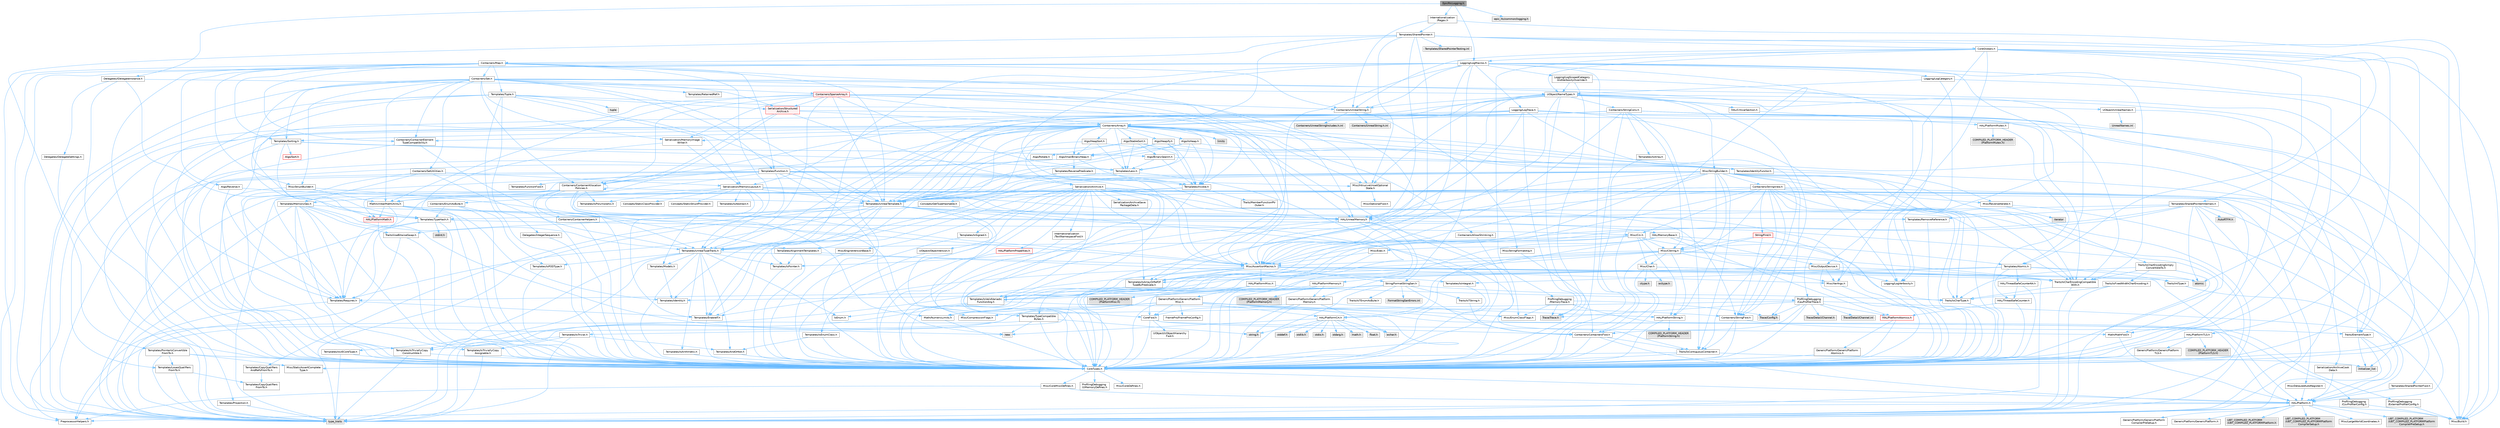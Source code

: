 digraph "EpicRtcLogging.h"
{
 // INTERACTIVE_SVG=YES
 // LATEX_PDF_SIZE
  bgcolor="transparent";
  edge [fontname=Helvetica,fontsize=10,labelfontname=Helvetica,labelfontsize=10];
  node [fontname=Helvetica,fontsize=10,shape=box,height=0.2,width=0.4];
  Node1 [id="Node000001",label="EpicRtcLogging.h",height=0.2,width=0.4,color="gray40", fillcolor="grey60", style="filled", fontcolor="black",tooltip=" "];
  Node1 -> Node2 [id="edge1_Node000001_Node000002",color="steelblue1",style="solid",tooltip=" "];
  Node2 [id="Node000002",label="Delegates/IDelegateInstance.h",height=0.2,width=0.4,color="grey40", fillcolor="white", style="filled",URL="$d2/d10/IDelegateInstance_8h.html",tooltip=" "];
  Node2 -> Node3 [id="edge2_Node000002_Node000003",color="steelblue1",style="solid",tooltip=" "];
  Node3 [id="Node000003",label="CoreTypes.h",height=0.2,width=0.4,color="grey40", fillcolor="white", style="filled",URL="$dc/dec/CoreTypes_8h.html",tooltip=" "];
  Node3 -> Node4 [id="edge3_Node000003_Node000004",color="steelblue1",style="solid",tooltip=" "];
  Node4 [id="Node000004",label="HAL/Platform.h",height=0.2,width=0.4,color="grey40", fillcolor="white", style="filled",URL="$d9/dd0/Platform_8h.html",tooltip=" "];
  Node4 -> Node5 [id="edge4_Node000004_Node000005",color="steelblue1",style="solid",tooltip=" "];
  Node5 [id="Node000005",label="Misc/Build.h",height=0.2,width=0.4,color="grey40", fillcolor="white", style="filled",URL="$d3/dbb/Build_8h.html",tooltip=" "];
  Node4 -> Node6 [id="edge5_Node000004_Node000006",color="steelblue1",style="solid",tooltip=" "];
  Node6 [id="Node000006",label="Misc/LargeWorldCoordinates.h",height=0.2,width=0.4,color="grey40", fillcolor="white", style="filled",URL="$d2/dcb/LargeWorldCoordinates_8h.html",tooltip=" "];
  Node4 -> Node7 [id="edge6_Node000004_Node000007",color="steelblue1",style="solid",tooltip=" "];
  Node7 [id="Node000007",label="type_traits",height=0.2,width=0.4,color="grey60", fillcolor="#E0E0E0", style="filled",tooltip=" "];
  Node4 -> Node8 [id="edge7_Node000004_Node000008",color="steelblue1",style="solid",tooltip=" "];
  Node8 [id="Node000008",label="PreprocessorHelpers.h",height=0.2,width=0.4,color="grey40", fillcolor="white", style="filled",URL="$db/ddb/PreprocessorHelpers_8h.html",tooltip=" "];
  Node4 -> Node9 [id="edge8_Node000004_Node000009",color="steelblue1",style="solid",tooltip=" "];
  Node9 [id="Node000009",label="UBT_COMPILED_PLATFORM\l/UBT_COMPILED_PLATFORMPlatform\lCompilerPreSetup.h",height=0.2,width=0.4,color="grey60", fillcolor="#E0E0E0", style="filled",tooltip=" "];
  Node4 -> Node10 [id="edge9_Node000004_Node000010",color="steelblue1",style="solid",tooltip=" "];
  Node10 [id="Node000010",label="GenericPlatform/GenericPlatform\lCompilerPreSetup.h",height=0.2,width=0.4,color="grey40", fillcolor="white", style="filled",URL="$d9/dc8/GenericPlatformCompilerPreSetup_8h.html",tooltip=" "];
  Node4 -> Node11 [id="edge10_Node000004_Node000011",color="steelblue1",style="solid",tooltip=" "];
  Node11 [id="Node000011",label="GenericPlatform/GenericPlatform.h",height=0.2,width=0.4,color="grey40", fillcolor="white", style="filled",URL="$d6/d84/GenericPlatform_8h.html",tooltip=" "];
  Node4 -> Node12 [id="edge11_Node000004_Node000012",color="steelblue1",style="solid",tooltip=" "];
  Node12 [id="Node000012",label="UBT_COMPILED_PLATFORM\l/UBT_COMPILED_PLATFORMPlatform.h",height=0.2,width=0.4,color="grey60", fillcolor="#E0E0E0", style="filled",tooltip=" "];
  Node4 -> Node13 [id="edge12_Node000004_Node000013",color="steelblue1",style="solid",tooltip=" "];
  Node13 [id="Node000013",label="UBT_COMPILED_PLATFORM\l/UBT_COMPILED_PLATFORMPlatform\lCompilerSetup.h",height=0.2,width=0.4,color="grey60", fillcolor="#E0E0E0", style="filled",tooltip=" "];
  Node3 -> Node14 [id="edge13_Node000003_Node000014",color="steelblue1",style="solid",tooltip=" "];
  Node14 [id="Node000014",label="ProfilingDebugging\l/UMemoryDefines.h",height=0.2,width=0.4,color="grey40", fillcolor="white", style="filled",URL="$d2/da2/UMemoryDefines_8h.html",tooltip=" "];
  Node3 -> Node15 [id="edge14_Node000003_Node000015",color="steelblue1",style="solid",tooltip=" "];
  Node15 [id="Node000015",label="Misc/CoreMiscDefines.h",height=0.2,width=0.4,color="grey40", fillcolor="white", style="filled",URL="$da/d38/CoreMiscDefines_8h.html",tooltip=" "];
  Node15 -> Node4 [id="edge15_Node000015_Node000004",color="steelblue1",style="solid",tooltip=" "];
  Node15 -> Node8 [id="edge16_Node000015_Node000008",color="steelblue1",style="solid",tooltip=" "];
  Node3 -> Node16 [id="edge17_Node000003_Node000016",color="steelblue1",style="solid",tooltip=" "];
  Node16 [id="Node000016",label="Misc/CoreDefines.h",height=0.2,width=0.4,color="grey40", fillcolor="white", style="filled",URL="$d3/dd2/CoreDefines_8h.html",tooltip=" "];
  Node2 -> Node17 [id="edge18_Node000002_Node000017",color="steelblue1",style="solid",tooltip=" "];
  Node17 [id="Node000017",label="Templates/TypeHash.h",height=0.2,width=0.4,color="grey40", fillcolor="white", style="filled",URL="$d1/d62/TypeHash_8h.html",tooltip=" "];
  Node17 -> Node3 [id="edge19_Node000017_Node000003",color="steelblue1",style="solid",tooltip=" "];
  Node17 -> Node18 [id="edge20_Node000017_Node000018",color="steelblue1",style="solid",tooltip=" "];
  Node18 [id="Node000018",label="Templates/Requires.h",height=0.2,width=0.4,color="grey40", fillcolor="white", style="filled",URL="$dc/d96/Requires_8h.html",tooltip=" "];
  Node18 -> Node19 [id="edge21_Node000018_Node000019",color="steelblue1",style="solid",tooltip=" "];
  Node19 [id="Node000019",label="Templates/EnableIf.h",height=0.2,width=0.4,color="grey40", fillcolor="white", style="filled",URL="$d7/d60/EnableIf_8h.html",tooltip=" "];
  Node19 -> Node3 [id="edge22_Node000019_Node000003",color="steelblue1",style="solid",tooltip=" "];
  Node18 -> Node7 [id="edge23_Node000018_Node000007",color="steelblue1",style="solid",tooltip=" "];
  Node17 -> Node20 [id="edge24_Node000017_Node000020",color="steelblue1",style="solid",tooltip=" "];
  Node20 [id="Node000020",label="Misc/Crc.h",height=0.2,width=0.4,color="grey40", fillcolor="white", style="filled",URL="$d4/dd2/Crc_8h.html",tooltip=" "];
  Node20 -> Node3 [id="edge25_Node000020_Node000003",color="steelblue1",style="solid",tooltip=" "];
  Node20 -> Node21 [id="edge26_Node000020_Node000021",color="steelblue1",style="solid",tooltip=" "];
  Node21 [id="Node000021",label="HAL/PlatformString.h",height=0.2,width=0.4,color="grey40", fillcolor="white", style="filled",URL="$db/db5/PlatformString_8h.html",tooltip=" "];
  Node21 -> Node3 [id="edge27_Node000021_Node000003",color="steelblue1",style="solid",tooltip=" "];
  Node21 -> Node22 [id="edge28_Node000021_Node000022",color="steelblue1",style="solid",tooltip=" "];
  Node22 [id="Node000022",label="COMPILED_PLATFORM_HEADER\l(PlatformString.h)",height=0.2,width=0.4,color="grey60", fillcolor="#E0E0E0", style="filled",tooltip=" "];
  Node20 -> Node23 [id="edge29_Node000020_Node000023",color="steelblue1",style="solid",tooltip=" "];
  Node23 [id="Node000023",label="Misc/AssertionMacros.h",height=0.2,width=0.4,color="grey40", fillcolor="white", style="filled",URL="$d0/dfa/AssertionMacros_8h.html",tooltip=" "];
  Node23 -> Node3 [id="edge30_Node000023_Node000003",color="steelblue1",style="solid",tooltip=" "];
  Node23 -> Node4 [id="edge31_Node000023_Node000004",color="steelblue1",style="solid",tooltip=" "];
  Node23 -> Node24 [id="edge32_Node000023_Node000024",color="steelblue1",style="solid",tooltip=" "];
  Node24 [id="Node000024",label="HAL/PlatformMisc.h",height=0.2,width=0.4,color="grey40", fillcolor="white", style="filled",URL="$d0/df5/PlatformMisc_8h.html",tooltip=" "];
  Node24 -> Node3 [id="edge33_Node000024_Node000003",color="steelblue1",style="solid",tooltip=" "];
  Node24 -> Node25 [id="edge34_Node000024_Node000025",color="steelblue1",style="solid",tooltip=" "];
  Node25 [id="Node000025",label="GenericPlatform/GenericPlatform\lMisc.h",height=0.2,width=0.4,color="grey40", fillcolor="white", style="filled",URL="$db/d9a/GenericPlatformMisc_8h.html",tooltip=" "];
  Node25 -> Node26 [id="edge35_Node000025_Node000026",color="steelblue1",style="solid",tooltip=" "];
  Node26 [id="Node000026",label="Containers/StringFwd.h",height=0.2,width=0.4,color="grey40", fillcolor="white", style="filled",URL="$df/d37/StringFwd_8h.html",tooltip=" "];
  Node26 -> Node3 [id="edge36_Node000026_Node000003",color="steelblue1",style="solid",tooltip=" "];
  Node26 -> Node27 [id="edge37_Node000026_Node000027",color="steelblue1",style="solid",tooltip=" "];
  Node27 [id="Node000027",label="Traits/ElementType.h",height=0.2,width=0.4,color="grey40", fillcolor="white", style="filled",URL="$d5/d4f/ElementType_8h.html",tooltip=" "];
  Node27 -> Node4 [id="edge38_Node000027_Node000004",color="steelblue1",style="solid",tooltip=" "];
  Node27 -> Node28 [id="edge39_Node000027_Node000028",color="steelblue1",style="solid",tooltip=" "];
  Node28 [id="Node000028",label="initializer_list",height=0.2,width=0.4,color="grey60", fillcolor="#E0E0E0", style="filled",tooltip=" "];
  Node27 -> Node7 [id="edge40_Node000027_Node000007",color="steelblue1",style="solid",tooltip=" "];
  Node26 -> Node29 [id="edge41_Node000026_Node000029",color="steelblue1",style="solid",tooltip=" "];
  Node29 [id="Node000029",label="Traits/IsContiguousContainer.h",height=0.2,width=0.4,color="grey40", fillcolor="white", style="filled",URL="$d5/d3c/IsContiguousContainer_8h.html",tooltip=" "];
  Node29 -> Node3 [id="edge42_Node000029_Node000003",color="steelblue1",style="solid",tooltip=" "];
  Node29 -> Node30 [id="edge43_Node000029_Node000030",color="steelblue1",style="solid",tooltip=" "];
  Node30 [id="Node000030",label="Misc/StaticAssertComplete\lType.h",height=0.2,width=0.4,color="grey40", fillcolor="white", style="filled",URL="$d5/d4e/StaticAssertCompleteType_8h.html",tooltip=" "];
  Node29 -> Node28 [id="edge44_Node000029_Node000028",color="steelblue1",style="solid",tooltip=" "];
  Node25 -> Node31 [id="edge45_Node000025_Node000031",color="steelblue1",style="solid",tooltip=" "];
  Node31 [id="Node000031",label="CoreFwd.h",height=0.2,width=0.4,color="grey40", fillcolor="white", style="filled",URL="$d1/d1e/CoreFwd_8h.html",tooltip=" "];
  Node31 -> Node3 [id="edge46_Node000031_Node000003",color="steelblue1",style="solid",tooltip=" "];
  Node31 -> Node32 [id="edge47_Node000031_Node000032",color="steelblue1",style="solid",tooltip=" "];
  Node32 [id="Node000032",label="Containers/ContainersFwd.h",height=0.2,width=0.4,color="grey40", fillcolor="white", style="filled",URL="$d4/d0a/ContainersFwd_8h.html",tooltip=" "];
  Node32 -> Node4 [id="edge48_Node000032_Node000004",color="steelblue1",style="solid",tooltip=" "];
  Node32 -> Node3 [id="edge49_Node000032_Node000003",color="steelblue1",style="solid",tooltip=" "];
  Node32 -> Node29 [id="edge50_Node000032_Node000029",color="steelblue1",style="solid",tooltip=" "];
  Node31 -> Node33 [id="edge51_Node000031_Node000033",color="steelblue1",style="solid",tooltip=" "];
  Node33 [id="Node000033",label="Math/MathFwd.h",height=0.2,width=0.4,color="grey40", fillcolor="white", style="filled",URL="$d2/d10/MathFwd_8h.html",tooltip=" "];
  Node33 -> Node4 [id="edge52_Node000033_Node000004",color="steelblue1",style="solid",tooltip=" "];
  Node31 -> Node34 [id="edge53_Node000031_Node000034",color="steelblue1",style="solid",tooltip=" "];
  Node34 [id="Node000034",label="UObject/UObjectHierarchy\lFwd.h",height=0.2,width=0.4,color="grey40", fillcolor="white", style="filled",URL="$d3/d13/UObjectHierarchyFwd_8h.html",tooltip=" "];
  Node25 -> Node3 [id="edge54_Node000025_Node000003",color="steelblue1",style="solid",tooltip=" "];
  Node25 -> Node35 [id="edge55_Node000025_Node000035",color="steelblue1",style="solid",tooltip=" "];
  Node35 [id="Node000035",label="FramePro/FrameProConfig.h",height=0.2,width=0.4,color="grey40", fillcolor="white", style="filled",URL="$d7/d90/FrameProConfig_8h.html",tooltip=" "];
  Node25 -> Node36 [id="edge56_Node000025_Node000036",color="steelblue1",style="solid",tooltip=" "];
  Node36 [id="Node000036",label="HAL/PlatformCrt.h",height=0.2,width=0.4,color="grey40", fillcolor="white", style="filled",URL="$d8/d75/PlatformCrt_8h.html",tooltip=" "];
  Node36 -> Node37 [id="edge57_Node000036_Node000037",color="steelblue1",style="solid",tooltip=" "];
  Node37 [id="Node000037",label="new",height=0.2,width=0.4,color="grey60", fillcolor="#E0E0E0", style="filled",tooltip=" "];
  Node36 -> Node38 [id="edge58_Node000036_Node000038",color="steelblue1",style="solid",tooltip=" "];
  Node38 [id="Node000038",label="wchar.h",height=0.2,width=0.4,color="grey60", fillcolor="#E0E0E0", style="filled",tooltip=" "];
  Node36 -> Node39 [id="edge59_Node000036_Node000039",color="steelblue1",style="solid",tooltip=" "];
  Node39 [id="Node000039",label="stddef.h",height=0.2,width=0.4,color="grey60", fillcolor="#E0E0E0", style="filled",tooltip=" "];
  Node36 -> Node40 [id="edge60_Node000036_Node000040",color="steelblue1",style="solid",tooltip=" "];
  Node40 [id="Node000040",label="stdlib.h",height=0.2,width=0.4,color="grey60", fillcolor="#E0E0E0", style="filled",tooltip=" "];
  Node36 -> Node41 [id="edge61_Node000036_Node000041",color="steelblue1",style="solid",tooltip=" "];
  Node41 [id="Node000041",label="stdio.h",height=0.2,width=0.4,color="grey60", fillcolor="#E0E0E0", style="filled",tooltip=" "];
  Node36 -> Node42 [id="edge62_Node000036_Node000042",color="steelblue1",style="solid",tooltip=" "];
  Node42 [id="Node000042",label="stdarg.h",height=0.2,width=0.4,color="grey60", fillcolor="#E0E0E0", style="filled",tooltip=" "];
  Node36 -> Node43 [id="edge63_Node000036_Node000043",color="steelblue1",style="solid",tooltip=" "];
  Node43 [id="Node000043",label="math.h",height=0.2,width=0.4,color="grey60", fillcolor="#E0E0E0", style="filled",tooltip=" "];
  Node36 -> Node44 [id="edge64_Node000036_Node000044",color="steelblue1",style="solid",tooltip=" "];
  Node44 [id="Node000044",label="float.h",height=0.2,width=0.4,color="grey60", fillcolor="#E0E0E0", style="filled",tooltip=" "];
  Node36 -> Node45 [id="edge65_Node000036_Node000045",color="steelblue1",style="solid",tooltip=" "];
  Node45 [id="Node000045",label="string.h",height=0.2,width=0.4,color="grey60", fillcolor="#E0E0E0", style="filled",tooltip=" "];
  Node25 -> Node46 [id="edge66_Node000025_Node000046",color="steelblue1",style="solid",tooltip=" "];
  Node46 [id="Node000046",label="Math/NumericLimits.h",height=0.2,width=0.4,color="grey40", fillcolor="white", style="filled",URL="$df/d1b/NumericLimits_8h.html",tooltip=" "];
  Node46 -> Node3 [id="edge67_Node000046_Node000003",color="steelblue1",style="solid",tooltip=" "];
  Node25 -> Node47 [id="edge68_Node000025_Node000047",color="steelblue1",style="solid",tooltip=" "];
  Node47 [id="Node000047",label="Misc/CompressionFlags.h",height=0.2,width=0.4,color="grey40", fillcolor="white", style="filled",URL="$d9/d76/CompressionFlags_8h.html",tooltip=" "];
  Node25 -> Node48 [id="edge69_Node000025_Node000048",color="steelblue1",style="solid",tooltip=" "];
  Node48 [id="Node000048",label="Misc/EnumClassFlags.h",height=0.2,width=0.4,color="grey40", fillcolor="white", style="filled",URL="$d8/de7/EnumClassFlags_8h.html",tooltip=" "];
  Node25 -> Node49 [id="edge70_Node000025_Node000049",color="steelblue1",style="solid",tooltip=" "];
  Node49 [id="Node000049",label="ProfilingDebugging\l/CsvProfilerConfig.h",height=0.2,width=0.4,color="grey40", fillcolor="white", style="filled",URL="$d3/d88/CsvProfilerConfig_8h.html",tooltip=" "];
  Node49 -> Node5 [id="edge71_Node000049_Node000005",color="steelblue1",style="solid",tooltip=" "];
  Node25 -> Node50 [id="edge72_Node000025_Node000050",color="steelblue1",style="solid",tooltip=" "];
  Node50 [id="Node000050",label="ProfilingDebugging\l/ExternalProfilerConfig.h",height=0.2,width=0.4,color="grey40", fillcolor="white", style="filled",URL="$d3/dbb/ExternalProfilerConfig_8h.html",tooltip=" "];
  Node50 -> Node5 [id="edge73_Node000050_Node000005",color="steelblue1",style="solid",tooltip=" "];
  Node24 -> Node51 [id="edge74_Node000024_Node000051",color="steelblue1",style="solid",tooltip=" "];
  Node51 [id="Node000051",label="COMPILED_PLATFORM_HEADER\l(PlatformMisc.h)",height=0.2,width=0.4,color="grey60", fillcolor="#E0E0E0", style="filled",tooltip=" "];
  Node24 -> Node52 [id="edge75_Node000024_Node000052",color="steelblue1",style="solid",tooltip=" "];
  Node52 [id="Node000052",label="ProfilingDebugging\l/CpuProfilerTrace.h",height=0.2,width=0.4,color="grey40", fillcolor="white", style="filled",URL="$da/dcb/CpuProfilerTrace_8h.html",tooltip=" "];
  Node52 -> Node3 [id="edge76_Node000052_Node000003",color="steelblue1",style="solid",tooltip=" "];
  Node52 -> Node32 [id="edge77_Node000052_Node000032",color="steelblue1",style="solid",tooltip=" "];
  Node52 -> Node53 [id="edge78_Node000052_Node000053",color="steelblue1",style="solid",tooltip=" "];
  Node53 [id="Node000053",label="HAL/PlatformAtomics.h",height=0.2,width=0.4,color="red", fillcolor="#FFF0F0", style="filled",URL="$d3/d36/PlatformAtomics_8h.html",tooltip=" "];
  Node53 -> Node3 [id="edge79_Node000053_Node000003",color="steelblue1",style="solid",tooltip=" "];
  Node53 -> Node54 [id="edge80_Node000053_Node000054",color="steelblue1",style="solid",tooltip=" "];
  Node54 [id="Node000054",label="GenericPlatform/GenericPlatform\lAtomics.h",height=0.2,width=0.4,color="grey40", fillcolor="white", style="filled",URL="$da/d72/GenericPlatformAtomics_8h.html",tooltip=" "];
  Node54 -> Node3 [id="edge81_Node000054_Node000003",color="steelblue1",style="solid",tooltip=" "];
  Node52 -> Node8 [id="edge82_Node000052_Node000008",color="steelblue1",style="solid",tooltip=" "];
  Node52 -> Node5 [id="edge83_Node000052_Node000005",color="steelblue1",style="solid",tooltip=" "];
  Node52 -> Node56 [id="edge84_Node000052_Node000056",color="steelblue1",style="solid",tooltip=" "];
  Node56 [id="Node000056",label="Trace/Config.h",height=0.2,width=0.4,color="grey60", fillcolor="#E0E0E0", style="filled",tooltip=" "];
  Node52 -> Node57 [id="edge85_Node000052_Node000057",color="steelblue1",style="solid",tooltip=" "];
  Node57 [id="Node000057",label="Trace/Detail/Channel.h",height=0.2,width=0.4,color="grey60", fillcolor="#E0E0E0", style="filled",tooltip=" "];
  Node52 -> Node58 [id="edge86_Node000052_Node000058",color="steelblue1",style="solid",tooltip=" "];
  Node58 [id="Node000058",label="Trace/Detail/Channel.inl",height=0.2,width=0.4,color="grey60", fillcolor="#E0E0E0", style="filled",tooltip=" "];
  Node52 -> Node59 [id="edge87_Node000052_Node000059",color="steelblue1",style="solid",tooltip=" "];
  Node59 [id="Node000059",label="Trace/Trace.h",height=0.2,width=0.4,color="grey60", fillcolor="#E0E0E0", style="filled",tooltip=" "];
  Node23 -> Node8 [id="edge88_Node000023_Node000008",color="steelblue1",style="solid",tooltip=" "];
  Node23 -> Node19 [id="edge89_Node000023_Node000019",color="steelblue1",style="solid",tooltip=" "];
  Node23 -> Node60 [id="edge90_Node000023_Node000060",color="steelblue1",style="solid",tooltip=" "];
  Node60 [id="Node000060",label="Templates/IsArrayOrRefOf\lTypeByPredicate.h",height=0.2,width=0.4,color="grey40", fillcolor="white", style="filled",URL="$d6/da1/IsArrayOrRefOfTypeByPredicate_8h.html",tooltip=" "];
  Node60 -> Node3 [id="edge91_Node000060_Node000003",color="steelblue1",style="solid",tooltip=" "];
  Node23 -> Node61 [id="edge92_Node000023_Node000061",color="steelblue1",style="solid",tooltip=" "];
  Node61 [id="Node000061",label="Templates/IsValidVariadic\lFunctionArg.h",height=0.2,width=0.4,color="grey40", fillcolor="white", style="filled",URL="$d0/dc8/IsValidVariadicFunctionArg_8h.html",tooltip=" "];
  Node61 -> Node3 [id="edge93_Node000061_Node000003",color="steelblue1",style="solid",tooltip=" "];
  Node61 -> Node62 [id="edge94_Node000061_Node000062",color="steelblue1",style="solid",tooltip=" "];
  Node62 [id="Node000062",label="IsEnum.h",height=0.2,width=0.4,color="grey40", fillcolor="white", style="filled",URL="$d4/de5/IsEnum_8h.html",tooltip=" "];
  Node61 -> Node7 [id="edge95_Node000061_Node000007",color="steelblue1",style="solid",tooltip=" "];
  Node23 -> Node63 [id="edge96_Node000023_Node000063",color="steelblue1",style="solid",tooltip=" "];
  Node63 [id="Node000063",label="Traits/IsCharEncodingCompatible\lWith.h",height=0.2,width=0.4,color="grey40", fillcolor="white", style="filled",URL="$df/dd1/IsCharEncodingCompatibleWith_8h.html",tooltip=" "];
  Node63 -> Node7 [id="edge97_Node000063_Node000007",color="steelblue1",style="solid",tooltip=" "];
  Node63 -> Node64 [id="edge98_Node000063_Node000064",color="steelblue1",style="solid",tooltip=" "];
  Node64 [id="Node000064",label="Traits/IsCharType.h",height=0.2,width=0.4,color="grey40", fillcolor="white", style="filled",URL="$db/d51/IsCharType_8h.html",tooltip=" "];
  Node64 -> Node3 [id="edge99_Node000064_Node000003",color="steelblue1",style="solid",tooltip=" "];
  Node23 -> Node65 [id="edge100_Node000023_Node000065",color="steelblue1",style="solid",tooltip=" "];
  Node65 [id="Node000065",label="Misc/VarArgs.h",height=0.2,width=0.4,color="grey40", fillcolor="white", style="filled",URL="$d5/d6f/VarArgs_8h.html",tooltip=" "];
  Node65 -> Node3 [id="edge101_Node000065_Node000003",color="steelblue1",style="solid",tooltip=" "];
  Node23 -> Node66 [id="edge102_Node000023_Node000066",color="steelblue1",style="solid",tooltip=" "];
  Node66 [id="Node000066",label="String/FormatStringSan.h",height=0.2,width=0.4,color="grey40", fillcolor="white", style="filled",URL="$d3/d8b/FormatStringSan_8h.html",tooltip=" "];
  Node66 -> Node7 [id="edge103_Node000066_Node000007",color="steelblue1",style="solid",tooltip=" "];
  Node66 -> Node3 [id="edge104_Node000066_Node000003",color="steelblue1",style="solid",tooltip=" "];
  Node66 -> Node18 [id="edge105_Node000066_Node000018",color="steelblue1",style="solid",tooltip=" "];
  Node66 -> Node67 [id="edge106_Node000066_Node000067",color="steelblue1",style="solid",tooltip=" "];
  Node67 [id="Node000067",label="Templates/Identity.h",height=0.2,width=0.4,color="grey40", fillcolor="white", style="filled",URL="$d0/dd5/Identity_8h.html",tooltip=" "];
  Node66 -> Node61 [id="edge107_Node000066_Node000061",color="steelblue1",style="solid",tooltip=" "];
  Node66 -> Node64 [id="edge108_Node000066_Node000064",color="steelblue1",style="solid",tooltip=" "];
  Node66 -> Node68 [id="edge109_Node000066_Node000068",color="steelblue1",style="solid",tooltip=" "];
  Node68 [id="Node000068",label="Traits/IsTEnumAsByte.h",height=0.2,width=0.4,color="grey40", fillcolor="white", style="filled",URL="$d1/de6/IsTEnumAsByte_8h.html",tooltip=" "];
  Node66 -> Node69 [id="edge110_Node000066_Node000069",color="steelblue1",style="solid",tooltip=" "];
  Node69 [id="Node000069",label="Traits/IsTString.h",height=0.2,width=0.4,color="grey40", fillcolor="white", style="filled",URL="$d0/df8/IsTString_8h.html",tooltip=" "];
  Node69 -> Node32 [id="edge111_Node000069_Node000032",color="steelblue1",style="solid",tooltip=" "];
  Node66 -> Node32 [id="edge112_Node000066_Node000032",color="steelblue1",style="solid",tooltip=" "];
  Node66 -> Node70 [id="edge113_Node000066_Node000070",color="steelblue1",style="solid",tooltip=" "];
  Node70 [id="Node000070",label="FormatStringSanErrors.inl",height=0.2,width=0.4,color="grey60", fillcolor="#E0E0E0", style="filled",tooltip=" "];
  Node23 -> Node71 [id="edge114_Node000023_Node000071",color="steelblue1",style="solid",tooltip=" "];
  Node71 [id="Node000071",label="atomic",height=0.2,width=0.4,color="grey60", fillcolor="#E0E0E0", style="filled",tooltip=" "];
  Node20 -> Node72 [id="edge115_Node000020_Node000072",color="steelblue1",style="solid",tooltip=" "];
  Node72 [id="Node000072",label="Misc/CString.h",height=0.2,width=0.4,color="grey40", fillcolor="white", style="filled",URL="$d2/d49/CString_8h.html",tooltip=" "];
  Node72 -> Node3 [id="edge116_Node000072_Node000003",color="steelblue1",style="solid",tooltip=" "];
  Node72 -> Node36 [id="edge117_Node000072_Node000036",color="steelblue1",style="solid",tooltip=" "];
  Node72 -> Node21 [id="edge118_Node000072_Node000021",color="steelblue1",style="solid",tooltip=" "];
  Node72 -> Node23 [id="edge119_Node000072_Node000023",color="steelblue1",style="solid",tooltip=" "];
  Node72 -> Node73 [id="edge120_Node000072_Node000073",color="steelblue1",style="solid",tooltip=" "];
  Node73 [id="Node000073",label="Misc/Char.h",height=0.2,width=0.4,color="grey40", fillcolor="white", style="filled",URL="$d0/d58/Char_8h.html",tooltip=" "];
  Node73 -> Node3 [id="edge121_Node000073_Node000003",color="steelblue1",style="solid",tooltip=" "];
  Node73 -> Node74 [id="edge122_Node000073_Node000074",color="steelblue1",style="solid",tooltip=" "];
  Node74 [id="Node000074",label="Traits/IntType.h",height=0.2,width=0.4,color="grey40", fillcolor="white", style="filled",URL="$d7/deb/IntType_8h.html",tooltip=" "];
  Node74 -> Node4 [id="edge123_Node000074_Node000004",color="steelblue1",style="solid",tooltip=" "];
  Node73 -> Node75 [id="edge124_Node000073_Node000075",color="steelblue1",style="solid",tooltip=" "];
  Node75 [id="Node000075",label="ctype.h",height=0.2,width=0.4,color="grey60", fillcolor="#E0E0E0", style="filled",tooltip=" "];
  Node73 -> Node76 [id="edge125_Node000073_Node000076",color="steelblue1",style="solid",tooltip=" "];
  Node76 [id="Node000076",label="wctype.h",height=0.2,width=0.4,color="grey60", fillcolor="#E0E0E0", style="filled",tooltip=" "];
  Node73 -> Node7 [id="edge126_Node000073_Node000007",color="steelblue1",style="solid",tooltip=" "];
  Node72 -> Node65 [id="edge127_Node000072_Node000065",color="steelblue1",style="solid",tooltip=" "];
  Node72 -> Node60 [id="edge128_Node000072_Node000060",color="steelblue1",style="solid",tooltip=" "];
  Node72 -> Node61 [id="edge129_Node000072_Node000061",color="steelblue1",style="solid",tooltip=" "];
  Node72 -> Node63 [id="edge130_Node000072_Node000063",color="steelblue1",style="solid",tooltip=" "];
  Node20 -> Node73 [id="edge131_Node000020_Node000073",color="steelblue1",style="solid",tooltip=" "];
  Node20 -> Node77 [id="edge132_Node000020_Node000077",color="steelblue1",style="solid",tooltip=" "];
  Node77 [id="Node000077",label="Templates/UnrealTypeTraits.h",height=0.2,width=0.4,color="grey40", fillcolor="white", style="filled",URL="$d2/d2d/UnrealTypeTraits_8h.html",tooltip=" "];
  Node77 -> Node3 [id="edge133_Node000077_Node000003",color="steelblue1",style="solid",tooltip=" "];
  Node77 -> Node78 [id="edge134_Node000077_Node000078",color="steelblue1",style="solid",tooltip=" "];
  Node78 [id="Node000078",label="Templates/IsPointer.h",height=0.2,width=0.4,color="grey40", fillcolor="white", style="filled",URL="$d7/d05/IsPointer_8h.html",tooltip=" "];
  Node78 -> Node3 [id="edge135_Node000078_Node000003",color="steelblue1",style="solid",tooltip=" "];
  Node77 -> Node23 [id="edge136_Node000077_Node000023",color="steelblue1",style="solid",tooltip=" "];
  Node77 -> Node79 [id="edge137_Node000077_Node000079",color="steelblue1",style="solid",tooltip=" "];
  Node79 [id="Node000079",label="Templates/AndOrNot.h",height=0.2,width=0.4,color="grey40", fillcolor="white", style="filled",URL="$db/d0a/AndOrNot_8h.html",tooltip=" "];
  Node79 -> Node3 [id="edge138_Node000079_Node000003",color="steelblue1",style="solid",tooltip=" "];
  Node77 -> Node19 [id="edge139_Node000077_Node000019",color="steelblue1",style="solid",tooltip=" "];
  Node77 -> Node80 [id="edge140_Node000077_Node000080",color="steelblue1",style="solid",tooltip=" "];
  Node80 [id="Node000080",label="Templates/IsArithmetic.h",height=0.2,width=0.4,color="grey40", fillcolor="white", style="filled",URL="$d2/d5d/IsArithmetic_8h.html",tooltip=" "];
  Node80 -> Node3 [id="edge141_Node000080_Node000003",color="steelblue1",style="solid",tooltip=" "];
  Node77 -> Node62 [id="edge142_Node000077_Node000062",color="steelblue1",style="solid",tooltip=" "];
  Node77 -> Node81 [id="edge143_Node000077_Node000081",color="steelblue1",style="solid",tooltip=" "];
  Node81 [id="Node000081",label="Templates/Models.h",height=0.2,width=0.4,color="grey40", fillcolor="white", style="filled",URL="$d3/d0c/Models_8h.html",tooltip=" "];
  Node81 -> Node67 [id="edge144_Node000081_Node000067",color="steelblue1",style="solid",tooltip=" "];
  Node77 -> Node82 [id="edge145_Node000077_Node000082",color="steelblue1",style="solid",tooltip=" "];
  Node82 [id="Node000082",label="Templates/IsPODType.h",height=0.2,width=0.4,color="grey40", fillcolor="white", style="filled",URL="$d7/db1/IsPODType_8h.html",tooltip=" "];
  Node82 -> Node3 [id="edge146_Node000082_Node000003",color="steelblue1",style="solid",tooltip=" "];
  Node77 -> Node83 [id="edge147_Node000077_Node000083",color="steelblue1",style="solid",tooltip=" "];
  Node83 [id="Node000083",label="Templates/IsUECoreType.h",height=0.2,width=0.4,color="grey40", fillcolor="white", style="filled",URL="$d1/db8/IsUECoreType_8h.html",tooltip=" "];
  Node83 -> Node3 [id="edge148_Node000083_Node000003",color="steelblue1",style="solid",tooltip=" "];
  Node83 -> Node7 [id="edge149_Node000083_Node000007",color="steelblue1",style="solid",tooltip=" "];
  Node77 -> Node84 [id="edge150_Node000077_Node000084",color="steelblue1",style="solid",tooltip=" "];
  Node84 [id="Node000084",label="Templates/IsTriviallyCopy\lConstructible.h",height=0.2,width=0.4,color="grey40", fillcolor="white", style="filled",URL="$d3/d78/IsTriviallyCopyConstructible_8h.html",tooltip=" "];
  Node84 -> Node3 [id="edge151_Node000084_Node000003",color="steelblue1",style="solid",tooltip=" "];
  Node84 -> Node7 [id="edge152_Node000084_Node000007",color="steelblue1",style="solid",tooltip=" "];
  Node20 -> Node64 [id="edge153_Node000020_Node000064",color="steelblue1",style="solid",tooltip=" "];
  Node17 -> Node85 [id="edge154_Node000017_Node000085",color="steelblue1",style="solid",tooltip=" "];
  Node85 [id="Node000085",label="stdint.h",height=0.2,width=0.4,color="grey60", fillcolor="#E0E0E0", style="filled",tooltip=" "];
  Node17 -> Node7 [id="edge155_Node000017_Node000007",color="steelblue1",style="solid",tooltip=" "];
  Node2 -> Node86 [id="edge156_Node000002_Node000086",color="steelblue1",style="solid",tooltip=" "];
  Node86 [id="Node000086",label="UObject/NameTypes.h",height=0.2,width=0.4,color="grey40", fillcolor="white", style="filled",URL="$d6/d35/NameTypes_8h.html",tooltip=" "];
  Node86 -> Node3 [id="edge157_Node000086_Node000003",color="steelblue1",style="solid",tooltip=" "];
  Node86 -> Node23 [id="edge158_Node000086_Node000023",color="steelblue1",style="solid",tooltip=" "];
  Node86 -> Node87 [id="edge159_Node000086_Node000087",color="steelblue1",style="solid",tooltip=" "];
  Node87 [id="Node000087",label="HAL/UnrealMemory.h",height=0.2,width=0.4,color="grey40", fillcolor="white", style="filled",URL="$d9/d96/UnrealMemory_8h.html",tooltip=" "];
  Node87 -> Node3 [id="edge160_Node000087_Node000003",color="steelblue1",style="solid",tooltip=" "];
  Node87 -> Node88 [id="edge161_Node000087_Node000088",color="steelblue1",style="solid",tooltip=" "];
  Node88 [id="Node000088",label="GenericPlatform/GenericPlatform\lMemory.h",height=0.2,width=0.4,color="grey40", fillcolor="white", style="filled",URL="$dd/d22/GenericPlatformMemory_8h.html",tooltip=" "];
  Node88 -> Node31 [id="edge162_Node000088_Node000031",color="steelblue1",style="solid",tooltip=" "];
  Node88 -> Node3 [id="edge163_Node000088_Node000003",color="steelblue1",style="solid",tooltip=" "];
  Node88 -> Node21 [id="edge164_Node000088_Node000021",color="steelblue1",style="solid",tooltip=" "];
  Node88 -> Node45 [id="edge165_Node000088_Node000045",color="steelblue1",style="solid",tooltip=" "];
  Node88 -> Node38 [id="edge166_Node000088_Node000038",color="steelblue1",style="solid",tooltip=" "];
  Node87 -> Node89 [id="edge167_Node000087_Node000089",color="steelblue1",style="solid",tooltip=" "];
  Node89 [id="Node000089",label="HAL/MemoryBase.h",height=0.2,width=0.4,color="grey40", fillcolor="white", style="filled",URL="$d6/d9f/MemoryBase_8h.html",tooltip=" "];
  Node89 -> Node3 [id="edge168_Node000089_Node000003",color="steelblue1",style="solid",tooltip=" "];
  Node89 -> Node53 [id="edge169_Node000089_Node000053",color="steelblue1",style="solid",tooltip=" "];
  Node89 -> Node36 [id="edge170_Node000089_Node000036",color="steelblue1",style="solid",tooltip=" "];
  Node89 -> Node90 [id="edge171_Node000089_Node000090",color="steelblue1",style="solid",tooltip=" "];
  Node90 [id="Node000090",label="Misc/Exec.h",height=0.2,width=0.4,color="grey40", fillcolor="white", style="filled",URL="$de/ddb/Exec_8h.html",tooltip=" "];
  Node90 -> Node3 [id="edge172_Node000090_Node000003",color="steelblue1",style="solid",tooltip=" "];
  Node90 -> Node23 [id="edge173_Node000090_Node000023",color="steelblue1",style="solid",tooltip=" "];
  Node89 -> Node91 [id="edge174_Node000089_Node000091",color="steelblue1",style="solid",tooltip=" "];
  Node91 [id="Node000091",label="Misc/OutputDevice.h",height=0.2,width=0.4,color="grey40", fillcolor="white", style="filled",URL="$d7/d32/OutputDevice_8h.html",tooltip=" "];
  Node91 -> Node31 [id="edge175_Node000091_Node000031",color="steelblue1",style="solid",tooltip=" "];
  Node91 -> Node3 [id="edge176_Node000091_Node000003",color="steelblue1",style="solid",tooltip=" "];
  Node91 -> Node92 [id="edge177_Node000091_Node000092",color="steelblue1",style="solid",tooltip=" "];
  Node92 [id="Node000092",label="Logging/LogVerbosity.h",height=0.2,width=0.4,color="grey40", fillcolor="white", style="filled",URL="$d2/d8f/LogVerbosity_8h.html",tooltip=" "];
  Node92 -> Node3 [id="edge178_Node000092_Node000003",color="steelblue1",style="solid",tooltip=" "];
  Node91 -> Node65 [id="edge179_Node000091_Node000065",color="steelblue1",style="solid",tooltip=" "];
  Node91 -> Node60 [id="edge180_Node000091_Node000060",color="steelblue1",style="solid",tooltip=" "];
  Node91 -> Node61 [id="edge181_Node000091_Node000061",color="steelblue1",style="solid",tooltip=" "];
  Node91 -> Node63 [id="edge182_Node000091_Node000063",color="steelblue1",style="solid",tooltip=" "];
  Node89 -> Node93 [id="edge183_Node000089_Node000093",color="steelblue1",style="solid",tooltip=" "];
  Node93 [id="Node000093",label="Templates/Atomic.h",height=0.2,width=0.4,color="grey40", fillcolor="white", style="filled",URL="$d3/d91/Atomic_8h.html",tooltip=" "];
  Node93 -> Node94 [id="edge184_Node000093_Node000094",color="steelblue1",style="solid",tooltip=" "];
  Node94 [id="Node000094",label="HAL/ThreadSafeCounter.h",height=0.2,width=0.4,color="grey40", fillcolor="white", style="filled",URL="$dc/dc9/ThreadSafeCounter_8h.html",tooltip=" "];
  Node94 -> Node3 [id="edge185_Node000094_Node000003",color="steelblue1",style="solid",tooltip=" "];
  Node94 -> Node53 [id="edge186_Node000094_Node000053",color="steelblue1",style="solid",tooltip=" "];
  Node93 -> Node95 [id="edge187_Node000093_Node000095",color="steelblue1",style="solid",tooltip=" "];
  Node95 [id="Node000095",label="HAL/ThreadSafeCounter64.h",height=0.2,width=0.4,color="grey40", fillcolor="white", style="filled",URL="$d0/d12/ThreadSafeCounter64_8h.html",tooltip=" "];
  Node95 -> Node3 [id="edge188_Node000095_Node000003",color="steelblue1",style="solid",tooltip=" "];
  Node95 -> Node94 [id="edge189_Node000095_Node000094",color="steelblue1",style="solid",tooltip=" "];
  Node93 -> Node96 [id="edge190_Node000093_Node000096",color="steelblue1",style="solid",tooltip=" "];
  Node96 [id="Node000096",label="Templates/IsIntegral.h",height=0.2,width=0.4,color="grey40", fillcolor="white", style="filled",URL="$da/d64/IsIntegral_8h.html",tooltip=" "];
  Node96 -> Node3 [id="edge191_Node000096_Node000003",color="steelblue1",style="solid",tooltip=" "];
  Node93 -> Node97 [id="edge192_Node000093_Node000097",color="steelblue1",style="solid",tooltip=" "];
  Node97 [id="Node000097",label="Templates/IsTrivial.h",height=0.2,width=0.4,color="grey40", fillcolor="white", style="filled",URL="$da/d4c/IsTrivial_8h.html",tooltip=" "];
  Node97 -> Node79 [id="edge193_Node000097_Node000079",color="steelblue1",style="solid",tooltip=" "];
  Node97 -> Node84 [id="edge194_Node000097_Node000084",color="steelblue1",style="solid",tooltip=" "];
  Node97 -> Node98 [id="edge195_Node000097_Node000098",color="steelblue1",style="solid",tooltip=" "];
  Node98 [id="Node000098",label="Templates/IsTriviallyCopy\lAssignable.h",height=0.2,width=0.4,color="grey40", fillcolor="white", style="filled",URL="$d2/df2/IsTriviallyCopyAssignable_8h.html",tooltip=" "];
  Node98 -> Node3 [id="edge196_Node000098_Node000003",color="steelblue1",style="solid",tooltip=" "];
  Node98 -> Node7 [id="edge197_Node000098_Node000007",color="steelblue1",style="solid",tooltip=" "];
  Node97 -> Node7 [id="edge198_Node000097_Node000007",color="steelblue1",style="solid",tooltip=" "];
  Node93 -> Node74 [id="edge199_Node000093_Node000074",color="steelblue1",style="solid",tooltip=" "];
  Node93 -> Node71 [id="edge200_Node000093_Node000071",color="steelblue1",style="solid",tooltip=" "];
  Node87 -> Node99 [id="edge201_Node000087_Node000099",color="steelblue1",style="solid",tooltip=" "];
  Node99 [id="Node000099",label="HAL/PlatformMemory.h",height=0.2,width=0.4,color="grey40", fillcolor="white", style="filled",URL="$de/d68/PlatformMemory_8h.html",tooltip=" "];
  Node99 -> Node3 [id="edge202_Node000099_Node000003",color="steelblue1",style="solid",tooltip=" "];
  Node99 -> Node88 [id="edge203_Node000099_Node000088",color="steelblue1",style="solid",tooltip=" "];
  Node99 -> Node100 [id="edge204_Node000099_Node000100",color="steelblue1",style="solid",tooltip=" "];
  Node100 [id="Node000100",label="COMPILED_PLATFORM_HEADER\l(PlatformMemory.h)",height=0.2,width=0.4,color="grey60", fillcolor="#E0E0E0", style="filled",tooltip=" "];
  Node87 -> Node101 [id="edge205_Node000087_Node000101",color="steelblue1",style="solid",tooltip=" "];
  Node101 [id="Node000101",label="ProfilingDebugging\l/MemoryTrace.h",height=0.2,width=0.4,color="grey40", fillcolor="white", style="filled",URL="$da/dd7/MemoryTrace_8h.html",tooltip=" "];
  Node101 -> Node4 [id="edge206_Node000101_Node000004",color="steelblue1",style="solid",tooltip=" "];
  Node101 -> Node48 [id="edge207_Node000101_Node000048",color="steelblue1",style="solid",tooltip=" "];
  Node101 -> Node56 [id="edge208_Node000101_Node000056",color="steelblue1",style="solid",tooltip=" "];
  Node101 -> Node59 [id="edge209_Node000101_Node000059",color="steelblue1",style="solid",tooltip=" "];
  Node87 -> Node78 [id="edge210_Node000087_Node000078",color="steelblue1",style="solid",tooltip=" "];
  Node86 -> Node77 [id="edge211_Node000086_Node000077",color="steelblue1",style="solid",tooltip=" "];
  Node86 -> Node102 [id="edge212_Node000086_Node000102",color="steelblue1",style="solid",tooltip=" "];
  Node102 [id="Node000102",label="Templates/UnrealTemplate.h",height=0.2,width=0.4,color="grey40", fillcolor="white", style="filled",URL="$d4/d24/UnrealTemplate_8h.html",tooltip=" "];
  Node102 -> Node3 [id="edge213_Node000102_Node000003",color="steelblue1",style="solid",tooltip=" "];
  Node102 -> Node78 [id="edge214_Node000102_Node000078",color="steelblue1",style="solid",tooltip=" "];
  Node102 -> Node87 [id="edge215_Node000102_Node000087",color="steelblue1",style="solid",tooltip=" "];
  Node102 -> Node103 [id="edge216_Node000102_Node000103",color="steelblue1",style="solid",tooltip=" "];
  Node103 [id="Node000103",label="Templates/CopyQualifiers\lAndRefsFromTo.h",height=0.2,width=0.4,color="grey40", fillcolor="white", style="filled",URL="$d3/db3/CopyQualifiersAndRefsFromTo_8h.html",tooltip=" "];
  Node103 -> Node104 [id="edge217_Node000103_Node000104",color="steelblue1",style="solid",tooltip=" "];
  Node104 [id="Node000104",label="Templates/CopyQualifiers\lFromTo.h",height=0.2,width=0.4,color="grey40", fillcolor="white", style="filled",URL="$d5/db4/CopyQualifiersFromTo_8h.html",tooltip=" "];
  Node102 -> Node77 [id="edge218_Node000102_Node000077",color="steelblue1",style="solid",tooltip=" "];
  Node102 -> Node105 [id="edge219_Node000102_Node000105",color="steelblue1",style="solid",tooltip=" "];
  Node105 [id="Node000105",label="Templates/RemoveReference.h",height=0.2,width=0.4,color="grey40", fillcolor="white", style="filled",URL="$da/dbe/RemoveReference_8h.html",tooltip=" "];
  Node105 -> Node3 [id="edge220_Node000105_Node000003",color="steelblue1",style="solid",tooltip=" "];
  Node102 -> Node18 [id="edge221_Node000102_Node000018",color="steelblue1",style="solid",tooltip=" "];
  Node102 -> Node106 [id="edge222_Node000102_Node000106",color="steelblue1",style="solid",tooltip=" "];
  Node106 [id="Node000106",label="Templates/TypeCompatible\lBytes.h",height=0.2,width=0.4,color="grey40", fillcolor="white", style="filled",URL="$df/d0a/TypeCompatibleBytes_8h.html",tooltip=" "];
  Node106 -> Node3 [id="edge223_Node000106_Node000003",color="steelblue1",style="solid",tooltip=" "];
  Node106 -> Node45 [id="edge224_Node000106_Node000045",color="steelblue1",style="solid",tooltip=" "];
  Node106 -> Node37 [id="edge225_Node000106_Node000037",color="steelblue1",style="solid",tooltip=" "];
  Node106 -> Node7 [id="edge226_Node000106_Node000007",color="steelblue1",style="solid",tooltip=" "];
  Node102 -> Node67 [id="edge227_Node000102_Node000067",color="steelblue1",style="solid",tooltip=" "];
  Node102 -> Node29 [id="edge228_Node000102_Node000029",color="steelblue1",style="solid",tooltip=" "];
  Node102 -> Node107 [id="edge229_Node000102_Node000107",color="steelblue1",style="solid",tooltip=" "];
  Node107 [id="Node000107",label="Traits/UseBitwiseSwap.h",height=0.2,width=0.4,color="grey40", fillcolor="white", style="filled",URL="$db/df3/UseBitwiseSwap_8h.html",tooltip=" "];
  Node107 -> Node3 [id="edge230_Node000107_Node000003",color="steelblue1",style="solid",tooltip=" "];
  Node107 -> Node7 [id="edge231_Node000107_Node000007",color="steelblue1",style="solid",tooltip=" "];
  Node102 -> Node7 [id="edge232_Node000102_Node000007",color="steelblue1",style="solid",tooltip=" "];
  Node86 -> Node108 [id="edge233_Node000086_Node000108",color="steelblue1",style="solid",tooltip=" "];
  Node108 [id="Node000108",label="Containers/UnrealString.h",height=0.2,width=0.4,color="grey40", fillcolor="white", style="filled",URL="$d5/dba/UnrealString_8h.html",tooltip=" "];
  Node108 -> Node109 [id="edge234_Node000108_Node000109",color="steelblue1",style="solid",tooltip=" "];
  Node109 [id="Node000109",label="Containers/UnrealStringIncludes.h.inl",height=0.2,width=0.4,color="grey60", fillcolor="#E0E0E0", style="filled",tooltip=" "];
  Node108 -> Node110 [id="edge235_Node000108_Node000110",color="steelblue1",style="solid",tooltip=" "];
  Node110 [id="Node000110",label="Containers/UnrealString.h.inl",height=0.2,width=0.4,color="grey60", fillcolor="#E0E0E0", style="filled",tooltip=" "];
  Node108 -> Node111 [id="edge236_Node000108_Node000111",color="steelblue1",style="solid",tooltip=" "];
  Node111 [id="Node000111",label="Misc/StringFormatArg.h",height=0.2,width=0.4,color="grey40", fillcolor="white", style="filled",URL="$d2/d16/StringFormatArg_8h.html",tooltip=" "];
  Node111 -> Node32 [id="edge237_Node000111_Node000032",color="steelblue1",style="solid",tooltip=" "];
  Node86 -> Node112 [id="edge238_Node000086_Node000112",color="steelblue1",style="solid",tooltip=" "];
  Node112 [id="Node000112",label="HAL/CriticalSection.h",height=0.2,width=0.4,color="grey40", fillcolor="white", style="filled",URL="$d6/d90/CriticalSection_8h.html",tooltip=" "];
  Node112 -> Node113 [id="edge239_Node000112_Node000113",color="steelblue1",style="solid",tooltip=" "];
  Node113 [id="Node000113",label="HAL/PlatformMutex.h",height=0.2,width=0.4,color="grey40", fillcolor="white", style="filled",URL="$d9/d0b/PlatformMutex_8h.html",tooltip=" "];
  Node113 -> Node3 [id="edge240_Node000113_Node000003",color="steelblue1",style="solid",tooltip=" "];
  Node113 -> Node114 [id="edge241_Node000113_Node000114",color="steelblue1",style="solid",tooltip=" "];
  Node114 [id="Node000114",label="COMPILED_PLATFORM_HEADER\l(PlatformMutex.h)",height=0.2,width=0.4,color="grey60", fillcolor="#E0E0E0", style="filled",tooltip=" "];
  Node86 -> Node115 [id="edge242_Node000086_Node000115",color="steelblue1",style="solid",tooltip=" "];
  Node115 [id="Node000115",label="Containers/StringConv.h",height=0.2,width=0.4,color="grey40", fillcolor="white", style="filled",URL="$d3/ddf/StringConv_8h.html",tooltip=" "];
  Node115 -> Node3 [id="edge243_Node000115_Node000003",color="steelblue1",style="solid",tooltip=" "];
  Node115 -> Node23 [id="edge244_Node000115_Node000023",color="steelblue1",style="solid",tooltip=" "];
  Node115 -> Node116 [id="edge245_Node000115_Node000116",color="steelblue1",style="solid",tooltip=" "];
  Node116 [id="Node000116",label="Containers/ContainerAllocation\lPolicies.h",height=0.2,width=0.4,color="grey40", fillcolor="white", style="filled",URL="$d7/dff/ContainerAllocationPolicies_8h.html",tooltip=" "];
  Node116 -> Node3 [id="edge246_Node000116_Node000003",color="steelblue1",style="solid",tooltip=" "];
  Node116 -> Node117 [id="edge247_Node000116_Node000117",color="steelblue1",style="solid",tooltip=" "];
  Node117 [id="Node000117",label="Containers/ContainerHelpers.h",height=0.2,width=0.4,color="grey40", fillcolor="white", style="filled",URL="$d7/d33/ContainerHelpers_8h.html",tooltip=" "];
  Node117 -> Node3 [id="edge248_Node000117_Node000003",color="steelblue1",style="solid",tooltip=" "];
  Node116 -> Node116 [id="edge249_Node000116_Node000116",color="steelblue1",style="solid",tooltip=" "];
  Node116 -> Node118 [id="edge250_Node000116_Node000118",color="steelblue1",style="solid",tooltip=" "];
  Node118 [id="Node000118",label="HAL/PlatformMath.h",height=0.2,width=0.4,color="red", fillcolor="#FFF0F0", style="filled",URL="$dc/d53/PlatformMath_8h.html",tooltip=" "];
  Node118 -> Node3 [id="edge251_Node000118_Node000003",color="steelblue1",style="solid",tooltip=" "];
  Node116 -> Node87 [id="edge252_Node000116_Node000087",color="steelblue1",style="solid",tooltip=" "];
  Node116 -> Node46 [id="edge253_Node000116_Node000046",color="steelblue1",style="solid",tooltip=" "];
  Node116 -> Node23 [id="edge254_Node000116_Node000023",color="steelblue1",style="solid",tooltip=" "];
  Node116 -> Node126 [id="edge255_Node000116_Node000126",color="steelblue1",style="solid",tooltip=" "];
  Node126 [id="Node000126",label="Templates/IsPolymorphic.h",height=0.2,width=0.4,color="grey40", fillcolor="white", style="filled",URL="$dc/d20/IsPolymorphic_8h.html",tooltip=" "];
  Node116 -> Node127 [id="edge256_Node000116_Node000127",color="steelblue1",style="solid",tooltip=" "];
  Node127 [id="Node000127",label="Templates/MemoryOps.h",height=0.2,width=0.4,color="grey40", fillcolor="white", style="filled",URL="$db/dea/MemoryOps_8h.html",tooltip=" "];
  Node127 -> Node3 [id="edge257_Node000127_Node000003",color="steelblue1",style="solid",tooltip=" "];
  Node127 -> Node87 [id="edge258_Node000127_Node000087",color="steelblue1",style="solid",tooltip=" "];
  Node127 -> Node98 [id="edge259_Node000127_Node000098",color="steelblue1",style="solid",tooltip=" "];
  Node127 -> Node84 [id="edge260_Node000127_Node000084",color="steelblue1",style="solid",tooltip=" "];
  Node127 -> Node18 [id="edge261_Node000127_Node000018",color="steelblue1",style="solid",tooltip=" "];
  Node127 -> Node77 [id="edge262_Node000127_Node000077",color="steelblue1",style="solid",tooltip=" "];
  Node127 -> Node107 [id="edge263_Node000127_Node000107",color="steelblue1",style="solid",tooltip=" "];
  Node127 -> Node37 [id="edge264_Node000127_Node000037",color="steelblue1",style="solid",tooltip=" "];
  Node127 -> Node7 [id="edge265_Node000127_Node000007",color="steelblue1",style="solid",tooltip=" "];
  Node116 -> Node106 [id="edge266_Node000116_Node000106",color="steelblue1",style="solid",tooltip=" "];
  Node116 -> Node7 [id="edge267_Node000116_Node000007",color="steelblue1",style="solid",tooltip=" "];
  Node115 -> Node128 [id="edge268_Node000115_Node000128",color="steelblue1",style="solid",tooltip=" "];
  Node128 [id="Node000128",label="Containers/Array.h",height=0.2,width=0.4,color="grey40", fillcolor="white", style="filled",URL="$df/dd0/Array_8h.html",tooltip=" "];
  Node128 -> Node3 [id="edge269_Node000128_Node000003",color="steelblue1",style="solid",tooltip=" "];
  Node128 -> Node23 [id="edge270_Node000128_Node000023",color="steelblue1",style="solid",tooltip=" "];
  Node128 -> Node129 [id="edge271_Node000128_Node000129",color="steelblue1",style="solid",tooltip=" "];
  Node129 [id="Node000129",label="Misc/IntrusiveUnsetOptional\lState.h",height=0.2,width=0.4,color="grey40", fillcolor="white", style="filled",URL="$d2/d0a/IntrusiveUnsetOptionalState_8h.html",tooltip=" "];
  Node129 -> Node130 [id="edge272_Node000129_Node000130",color="steelblue1",style="solid",tooltip=" "];
  Node130 [id="Node000130",label="Misc/OptionalFwd.h",height=0.2,width=0.4,color="grey40", fillcolor="white", style="filled",URL="$dc/d50/OptionalFwd_8h.html",tooltip=" "];
  Node128 -> Node131 [id="edge273_Node000128_Node000131",color="steelblue1",style="solid",tooltip=" "];
  Node131 [id="Node000131",label="Misc/ReverseIterate.h",height=0.2,width=0.4,color="grey40", fillcolor="white", style="filled",URL="$db/de3/ReverseIterate_8h.html",tooltip=" "];
  Node131 -> Node4 [id="edge274_Node000131_Node000004",color="steelblue1",style="solid",tooltip=" "];
  Node131 -> Node132 [id="edge275_Node000131_Node000132",color="steelblue1",style="solid",tooltip=" "];
  Node132 [id="Node000132",label="iterator",height=0.2,width=0.4,color="grey60", fillcolor="#E0E0E0", style="filled",tooltip=" "];
  Node128 -> Node87 [id="edge276_Node000128_Node000087",color="steelblue1",style="solid",tooltip=" "];
  Node128 -> Node77 [id="edge277_Node000128_Node000077",color="steelblue1",style="solid",tooltip=" "];
  Node128 -> Node102 [id="edge278_Node000128_Node000102",color="steelblue1",style="solid",tooltip=" "];
  Node128 -> Node133 [id="edge279_Node000128_Node000133",color="steelblue1",style="solid",tooltip=" "];
  Node133 [id="Node000133",label="Containers/AllowShrinking.h",height=0.2,width=0.4,color="grey40", fillcolor="white", style="filled",URL="$d7/d1a/AllowShrinking_8h.html",tooltip=" "];
  Node133 -> Node3 [id="edge280_Node000133_Node000003",color="steelblue1",style="solid",tooltip=" "];
  Node128 -> Node116 [id="edge281_Node000128_Node000116",color="steelblue1",style="solid",tooltip=" "];
  Node128 -> Node134 [id="edge282_Node000128_Node000134",color="steelblue1",style="solid",tooltip=" "];
  Node134 [id="Node000134",label="Containers/ContainerElement\lTypeCompatibility.h",height=0.2,width=0.4,color="grey40", fillcolor="white", style="filled",URL="$df/ddf/ContainerElementTypeCompatibility_8h.html",tooltip=" "];
  Node134 -> Node3 [id="edge283_Node000134_Node000003",color="steelblue1",style="solid",tooltip=" "];
  Node134 -> Node77 [id="edge284_Node000134_Node000077",color="steelblue1",style="solid",tooltip=" "];
  Node128 -> Node135 [id="edge285_Node000128_Node000135",color="steelblue1",style="solid",tooltip=" "];
  Node135 [id="Node000135",label="Serialization/Archive.h",height=0.2,width=0.4,color="grey40", fillcolor="white", style="filled",URL="$d7/d3b/Archive_8h.html",tooltip=" "];
  Node135 -> Node31 [id="edge286_Node000135_Node000031",color="steelblue1",style="solid",tooltip=" "];
  Node135 -> Node3 [id="edge287_Node000135_Node000003",color="steelblue1",style="solid",tooltip=" "];
  Node135 -> Node136 [id="edge288_Node000135_Node000136",color="steelblue1",style="solid",tooltip=" "];
  Node136 [id="Node000136",label="HAL/PlatformProperties.h",height=0.2,width=0.4,color="red", fillcolor="#FFF0F0", style="filled",URL="$d9/db0/PlatformProperties_8h.html",tooltip=" "];
  Node136 -> Node3 [id="edge289_Node000136_Node000003",color="steelblue1",style="solid",tooltip=" "];
  Node135 -> Node139 [id="edge290_Node000135_Node000139",color="steelblue1",style="solid",tooltip=" "];
  Node139 [id="Node000139",label="Internationalization\l/TextNamespaceFwd.h",height=0.2,width=0.4,color="grey40", fillcolor="white", style="filled",URL="$d8/d97/TextNamespaceFwd_8h.html",tooltip=" "];
  Node139 -> Node3 [id="edge291_Node000139_Node000003",color="steelblue1",style="solid",tooltip=" "];
  Node135 -> Node33 [id="edge292_Node000135_Node000033",color="steelblue1",style="solid",tooltip=" "];
  Node135 -> Node23 [id="edge293_Node000135_Node000023",color="steelblue1",style="solid",tooltip=" "];
  Node135 -> Node5 [id="edge294_Node000135_Node000005",color="steelblue1",style="solid",tooltip=" "];
  Node135 -> Node47 [id="edge295_Node000135_Node000047",color="steelblue1",style="solid",tooltip=" "];
  Node135 -> Node140 [id="edge296_Node000135_Node000140",color="steelblue1",style="solid",tooltip=" "];
  Node140 [id="Node000140",label="Misc/EngineVersionBase.h",height=0.2,width=0.4,color="grey40", fillcolor="white", style="filled",URL="$d5/d2b/EngineVersionBase_8h.html",tooltip=" "];
  Node140 -> Node3 [id="edge297_Node000140_Node000003",color="steelblue1",style="solid",tooltip=" "];
  Node135 -> Node65 [id="edge298_Node000135_Node000065",color="steelblue1",style="solid",tooltip=" "];
  Node135 -> Node141 [id="edge299_Node000135_Node000141",color="steelblue1",style="solid",tooltip=" "];
  Node141 [id="Node000141",label="Serialization/ArchiveCook\lData.h",height=0.2,width=0.4,color="grey40", fillcolor="white", style="filled",URL="$dc/db6/ArchiveCookData_8h.html",tooltip=" "];
  Node141 -> Node4 [id="edge300_Node000141_Node000004",color="steelblue1",style="solid",tooltip=" "];
  Node135 -> Node142 [id="edge301_Node000135_Node000142",color="steelblue1",style="solid",tooltip=" "];
  Node142 [id="Node000142",label="Serialization/ArchiveSave\lPackageData.h",height=0.2,width=0.4,color="grey40", fillcolor="white", style="filled",URL="$d1/d37/ArchiveSavePackageData_8h.html",tooltip=" "];
  Node135 -> Node19 [id="edge302_Node000135_Node000019",color="steelblue1",style="solid",tooltip=" "];
  Node135 -> Node60 [id="edge303_Node000135_Node000060",color="steelblue1",style="solid",tooltip=" "];
  Node135 -> Node143 [id="edge304_Node000135_Node000143",color="steelblue1",style="solid",tooltip=" "];
  Node143 [id="Node000143",label="Templates/IsEnumClass.h",height=0.2,width=0.4,color="grey40", fillcolor="white", style="filled",URL="$d7/d15/IsEnumClass_8h.html",tooltip=" "];
  Node143 -> Node3 [id="edge305_Node000143_Node000003",color="steelblue1",style="solid",tooltip=" "];
  Node143 -> Node79 [id="edge306_Node000143_Node000079",color="steelblue1",style="solid",tooltip=" "];
  Node135 -> Node123 [id="edge307_Node000135_Node000123",color="steelblue1",style="solid",tooltip=" "];
  Node123 [id="Node000123",label="Templates/IsSigned.h",height=0.2,width=0.4,color="grey40", fillcolor="white", style="filled",URL="$d8/dd8/IsSigned_8h.html",tooltip=" "];
  Node123 -> Node3 [id="edge308_Node000123_Node000003",color="steelblue1",style="solid",tooltip=" "];
  Node135 -> Node61 [id="edge309_Node000135_Node000061",color="steelblue1",style="solid",tooltip=" "];
  Node135 -> Node102 [id="edge310_Node000135_Node000102",color="steelblue1",style="solid",tooltip=" "];
  Node135 -> Node63 [id="edge311_Node000135_Node000063",color="steelblue1",style="solid",tooltip=" "];
  Node135 -> Node144 [id="edge312_Node000135_Node000144",color="steelblue1",style="solid",tooltip=" "];
  Node144 [id="Node000144",label="UObject/ObjectVersion.h",height=0.2,width=0.4,color="grey40", fillcolor="white", style="filled",URL="$da/d63/ObjectVersion_8h.html",tooltip=" "];
  Node144 -> Node3 [id="edge313_Node000144_Node000003",color="steelblue1",style="solid",tooltip=" "];
  Node128 -> Node145 [id="edge314_Node000128_Node000145",color="steelblue1",style="solid",tooltip=" "];
  Node145 [id="Node000145",label="Serialization/MemoryImage\lWriter.h",height=0.2,width=0.4,color="grey40", fillcolor="white", style="filled",URL="$d0/d08/MemoryImageWriter_8h.html",tooltip=" "];
  Node145 -> Node3 [id="edge315_Node000145_Node000003",color="steelblue1",style="solid",tooltip=" "];
  Node145 -> Node146 [id="edge316_Node000145_Node000146",color="steelblue1",style="solid",tooltip=" "];
  Node146 [id="Node000146",label="Serialization/MemoryLayout.h",height=0.2,width=0.4,color="grey40", fillcolor="white", style="filled",URL="$d7/d66/MemoryLayout_8h.html",tooltip=" "];
  Node146 -> Node147 [id="edge317_Node000146_Node000147",color="steelblue1",style="solid",tooltip=" "];
  Node147 [id="Node000147",label="Concepts/StaticClassProvider.h",height=0.2,width=0.4,color="grey40", fillcolor="white", style="filled",URL="$dd/d83/StaticClassProvider_8h.html",tooltip=" "];
  Node146 -> Node148 [id="edge318_Node000146_Node000148",color="steelblue1",style="solid",tooltip=" "];
  Node148 [id="Node000148",label="Concepts/StaticStructProvider.h",height=0.2,width=0.4,color="grey40", fillcolor="white", style="filled",URL="$d5/d77/StaticStructProvider_8h.html",tooltip=" "];
  Node146 -> Node149 [id="edge319_Node000146_Node000149",color="steelblue1",style="solid",tooltip=" "];
  Node149 [id="Node000149",label="Containers/EnumAsByte.h",height=0.2,width=0.4,color="grey40", fillcolor="white", style="filled",URL="$d6/d9a/EnumAsByte_8h.html",tooltip=" "];
  Node149 -> Node3 [id="edge320_Node000149_Node000003",color="steelblue1",style="solid",tooltip=" "];
  Node149 -> Node82 [id="edge321_Node000149_Node000082",color="steelblue1",style="solid",tooltip=" "];
  Node149 -> Node17 [id="edge322_Node000149_Node000017",color="steelblue1",style="solid",tooltip=" "];
  Node146 -> Node26 [id="edge323_Node000146_Node000026",color="steelblue1",style="solid",tooltip=" "];
  Node146 -> Node87 [id="edge324_Node000146_Node000087",color="steelblue1",style="solid",tooltip=" "];
  Node146 -> Node150 [id="edge325_Node000146_Node000150",color="steelblue1",style="solid",tooltip=" "];
  Node150 [id="Node000150",label="Misc/DelayedAutoRegister.h",height=0.2,width=0.4,color="grey40", fillcolor="white", style="filled",URL="$d1/dda/DelayedAutoRegister_8h.html",tooltip=" "];
  Node150 -> Node4 [id="edge326_Node000150_Node000004",color="steelblue1",style="solid",tooltip=" "];
  Node146 -> Node19 [id="edge327_Node000146_Node000019",color="steelblue1",style="solid",tooltip=" "];
  Node146 -> Node151 [id="edge328_Node000146_Node000151",color="steelblue1",style="solid",tooltip=" "];
  Node151 [id="Node000151",label="Templates/IsAbstract.h",height=0.2,width=0.4,color="grey40", fillcolor="white", style="filled",URL="$d8/db7/IsAbstract_8h.html",tooltip=" "];
  Node146 -> Node126 [id="edge329_Node000146_Node000126",color="steelblue1",style="solid",tooltip=" "];
  Node146 -> Node81 [id="edge330_Node000146_Node000081",color="steelblue1",style="solid",tooltip=" "];
  Node146 -> Node102 [id="edge331_Node000146_Node000102",color="steelblue1",style="solid",tooltip=" "];
  Node128 -> Node152 [id="edge332_Node000128_Node000152",color="steelblue1",style="solid",tooltip=" "];
  Node152 [id="Node000152",label="Algo/Heapify.h",height=0.2,width=0.4,color="grey40", fillcolor="white", style="filled",URL="$d0/d2a/Heapify_8h.html",tooltip=" "];
  Node152 -> Node153 [id="edge333_Node000152_Node000153",color="steelblue1",style="solid",tooltip=" "];
  Node153 [id="Node000153",label="Algo/Impl/BinaryHeap.h",height=0.2,width=0.4,color="grey40", fillcolor="white", style="filled",URL="$d7/da3/Algo_2Impl_2BinaryHeap_8h.html",tooltip=" "];
  Node153 -> Node154 [id="edge334_Node000153_Node000154",color="steelblue1",style="solid",tooltip=" "];
  Node154 [id="Node000154",label="Templates/Invoke.h",height=0.2,width=0.4,color="grey40", fillcolor="white", style="filled",URL="$d7/deb/Invoke_8h.html",tooltip=" "];
  Node154 -> Node3 [id="edge335_Node000154_Node000003",color="steelblue1",style="solid",tooltip=" "];
  Node154 -> Node155 [id="edge336_Node000154_Node000155",color="steelblue1",style="solid",tooltip=" "];
  Node155 [id="Node000155",label="Traits/MemberFunctionPtr\lOuter.h",height=0.2,width=0.4,color="grey40", fillcolor="white", style="filled",URL="$db/da7/MemberFunctionPtrOuter_8h.html",tooltip=" "];
  Node154 -> Node102 [id="edge337_Node000154_Node000102",color="steelblue1",style="solid",tooltip=" "];
  Node154 -> Node7 [id="edge338_Node000154_Node000007",color="steelblue1",style="solid",tooltip=" "];
  Node153 -> Node156 [id="edge339_Node000153_Node000156",color="steelblue1",style="solid",tooltip=" "];
  Node156 [id="Node000156",label="Templates/Projection.h",height=0.2,width=0.4,color="grey40", fillcolor="white", style="filled",URL="$d7/df0/Projection_8h.html",tooltip=" "];
  Node156 -> Node7 [id="edge340_Node000156_Node000007",color="steelblue1",style="solid",tooltip=" "];
  Node153 -> Node157 [id="edge341_Node000153_Node000157",color="steelblue1",style="solid",tooltip=" "];
  Node157 [id="Node000157",label="Templates/ReversePredicate.h",height=0.2,width=0.4,color="grey40", fillcolor="white", style="filled",URL="$d8/d28/ReversePredicate_8h.html",tooltip=" "];
  Node157 -> Node154 [id="edge342_Node000157_Node000154",color="steelblue1",style="solid",tooltip=" "];
  Node157 -> Node102 [id="edge343_Node000157_Node000102",color="steelblue1",style="solid",tooltip=" "];
  Node153 -> Node7 [id="edge344_Node000153_Node000007",color="steelblue1",style="solid",tooltip=" "];
  Node152 -> Node158 [id="edge345_Node000152_Node000158",color="steelblue1",style="solid",tooltip=" "];
  Node158 [id="Node000158",label="Templates/IdentityFunctor.h",height=0.2,width=0.4,color="grey40", fillcolor="white", style="filled",URL="$d7/d2e/IdentityFunctor_8h.html",tooltip=" "];
  Node158 -> Node4 [id="edge346_Node000158_Node000004",color="steelblue1",style="solid",tooltip=" "];
  Node152 -> Node154 [id="edge347_Node000152_Node000154",color="steelblue1",style="solid",tooltip=" "];
  Node152 -> Node159 [id="edge348_Node000152_Node000159",color="steelblue1",style="solid",tooltip=" "];
  Node159 [id="Node000159",label="Templates/Less.h",height=0.2,width=0.4,color="grey40", fillcolor="white", style="filled",URL="$de/dc8/Less_8h.html",tooltip=" "];
  Node159 -> Node3 [id="edge349_Node000159_Node000003",color="steelblue1",style="solid",tooltip=" "];
  Node159 -> Node102 [id="edge350_Node000159_Node000102",color="steelblue1",style="solid",tooltip=" "];
  Node152 -> Node102 [id="edge351_Node000152_Node000102",color="steelblue1",style="solid",tooltip=" "];
  Node128 -> Node160 [id="edge352_Node000128_Node000160",color="steelblue1",style="solid",tooltip=" "];
  Node160 [id="Node000160",label="Algo/HeapSort.h",height=0.2,width=0.4,color="grey40", fillcolor="white", style="filled",URL="$d3/d92/HeapSort_8h.html",tooltip=" "];
  Node160 -> Node153 [id="edge353_Node000160_Node000153",color="steelblue1",style="solid",tooltip=" "];
  Node160 -> Node158 [id="edge354_Node000160_Node000158",color="steelblue1",style="solid",tooltip=" "];
  Node160 -> Node159 [id="edge355_Node000160_Node000159",color="steelblue1",style="solid",tooltip=" "];
  Node160 -> Node102 [id="edge356_Node000160_Node000102",color="steelblue1",style="solid",tooltip=" "];
  Node128 -> Node161 [id="edge357_Node000128_Node000161",color="steelblue1",style="solid",tooltip=" "];
  Node161 [id="Node000161",label="Algo/IsHeap.h",height=0.2,width=0.4,color="grey40", fillcolor="white", style="filled",URL="$de/d32/IsHeap_8h.html",tooltip=" "];
  Node161 -> Node153 [id="edge358_Node000161_Node000153",color="steelblue1",style="solid",tooltip=" "];
  Node161 -> Node158 [id="edge359_Node000161_Node000158",color="steelblue1",style="solid",tooltip=" "];
  Node161 -> Node154 [id="edge360_Node000161_Node000154",color="steelblue1",style="solid",tooltip=" "];
  Node161 -> Node159 [id="edge361_Node000161_Node000159",color="steelblue1",style="solid",tooltip=" "];
  Node161 -> Node102 [id="edge362_Node000161_Node000102",color="steelblue1",style="solid",tooltip=" "];
  Node128 -> Node153 [id="edge363_Node000128_Node000153",color="steelblue1",style="solid",tooltip=" "];
  Node128 -> Node162 [id="edge364_Node000128_Node000162",color="steelblue1",style="solid",tooltip=" "];
  Node162 [id="Node000162",label="Algo/StableSort.h",height=0.2,width=0.4,color="grey40", fillcolor="white", style="filled",URL="$d7/d3c/StableSort_8h.html",tooltip=" "];
  Node162 -> Node163 [id="edge365_Node000162_Node000163",color="steelblue1",style="solid",tooltip=" "];
  Node163 [id="Node000163",label="Algo/BinarySearch.h",height=0.2,width=0.4,color="grey40", fillcolor="white", style="filled",URL="$db/db4/BinarySearch_8h.html",tooltip=" "];
  Node163 -> Node158 [id="edge366_Node000163_Node000158",color="steelblue1",style="solid",tooltip=" "];
  Node163 -> Node154 [id="edge367_Node000163_Node000154",color="steelblue1",style="solid",tooltip=" "];
  Node163 -> Node159 [id="edge368_Node000163_Node000159",color="steelblue1",style="solid",tooltip=" "];
  Node162 -> Node164 [id="edge369_Node000162_Node000164",color="steelblue1",style="solid",tooltip=" "];
  Node164 [id="Node000164",label="Algo/Rotate.h",height=0.2,width=0.4,color="grey40", fillcolor="white", style="filled",URL="$dd/da7/Rotate_8h.html",tooltip=" "];
  Node164 -> Node102 [id="edge370_Node000164_Node000102",color="steelblue1",style="solid",tooltip=" "];
  Node162 -> Node158 [id="edge371_Node000162_Node000158",color="steelblue1",style="solid",tooltip=" "];
  Node162 -> Node154 [id="edge372_Node000162_Node000154",color="steelblue1",style="solid",tooltip=" "];
  Node162 -> Node159 [id="edge373_Node000162_Node000159",color="steelblue1",style="solid",tooltip=" "];
  Node162 -> Node102 [id="edge374_Node000162_Node000102",color="steelblue1",style="solid",tooltip=" "];
  Node128 -> Node165 [id="edge375_Node000128_Node000165",color="steelblue1",style="solid",tooltip=" "];
  Node165 [id="Node000165",label="Concepts/GetTypeHashable.h",height=0.2,width=0.4,color="grey40", fillcolor="white", style="filled",URL="$d3/da2/GetTypeHashable_8h.html",tooltip=" "];
  Node165 -> Node3 [id="edge376_Node000165_Node000003",color="steelblue1",style="solid",tooltip=" "];
  Node165 -> Node17 [id="edge377_Node000165_Node000017",color="steelblue1",style="solid",tooltip=" "];
  Node128 -> Node158 [id="edge378_Node000128_Node000158",color="steelblue1",style="solid",tooltip=" "];
  Node128 -> Node154 [id="edge379_Node000128_Node000154",color="steelblue1",style="solid",tooltip=" "];
  Node128 -> Node159 [id="edge380_Node000128_Node000159",color="steelblue1",style="solid",tooltip=" "];
  Node128 -> Node166 [id="edge381_Node000128_Node000166",color="steelblue1",style="solid",tooltip=" "];
  Node166 [id="Node000166",label="Templates/LosesQualifiers\lFromTo.h",height=0.2,width=0.4,color="grey40", fillcolor="white", style="filled",URL="$d2/db3/LosesQualifiersFromTo_8h.html",tooltip=" "];
  Node166 -> Node104 [id="edge382_Node000166_Node000104",color="steelblue1",style="solid",tooltip=" "];
  Node166 -> Node7 [id="edge383_Node000166_Node000007",color="steelblue1",style="solid",tooltip=" "];
  Node128 -> Node18 [id="edge384_Node000128_Node000018",color="steelblue1",style="solid",tooltip=" "];
  Node128 -> Node167 [id="edge385_Node000128_Node000167",color="steelblue1",style="solid",tooltip=" "];
  Node167 [id="Node000167",label="Templates/Sorting.h",height=0.2,width=0.4,color="grey40", fillcolor="white", style="filled",URL="$d3/d9e/Sorting_8h.html",tooltip=" "];
  Node167 -> Node3 [id="edge386_Node000167_Node000003",color="steelblue1",style="solid",tooltip=" "];
  Node167 -> Node163 [id="edge387_Node000167_Node000163",color="steelblue1",style="solid",tooltip=" "];
  Node167 -> Node168 [id="edge388_Node000167_Node000168",color="steelblue1",style="solid",tooltip=" "];
  Node168 [id="Node000168",label="Algo/Sort.h",height=0.2,width=0.4,color="red", fillcolor="#FFF0F0", style="filled",URL="$d1/d87/Sort_8h.html",tooltip=" "];
  Node167 -> Node118 [id="edge389_Node000167_Node000118",color="steelblue1",style="solid",tooltip=" "];
  Node167 -> Node159 [id="edge390_Node000167_Node000159",color="steelblue1",style="solid",tooltip=" "];
  Node128 -> Node171 [id="edge391_Node000128_Node000171",color="steelblue1",style="solid",tooltip=" "];
  Node171 [id="Node000171",label="Templates/AlignmentTemplates.h",height=0.2,width=0.4,color="grey40", fillcolor="white", style="filled",URL="$dd/d32/AlignmentTemplates_8h.html",tooltip=" "];
  Node171 -> Node3 [id="edge392_Node000171_Node000003",color="steelblue1",style="solid",tooltip=" "];
  Node171 -> Node96 [id="edge393_Node000171_Node000096",color="steelblue1",style="solid",tooltip=" "];
  Node171 -> Node78 [id="edge394_Node000171_Node000078",color="steelblue1",style="solid",tooltip=" "];
  Node128 -> Node27 [id="edge395_Node000128_Node000027",color="steelblue1",style="solid",tooltip=" "];
  Node128 -> Node124 [id="edge396_Node000128_Node000124",color="steelblue1",style="solid",tooltip=" "];
  Node124 [id="Node000124",label="limits",height=0.2,width=0.4,color="grey60", fillcolor="#E0E0E0", style="filled",tooltip=" "];
  Node128 -> Node7 [id="edge397_Node000128_Node000007",color="steelblue1",style="solid",tooltip=" "];
  Node115 -> Node72 [id="edge398_Node000115_Node000072",color="steelblue1",style="solid",tooltip=" "];
  Node115 -> Node172 [id="edge399_Node000115_Node000172",color="steelblue1",style="solid",tooltip=" "];
  Node172 [id="Node000172",label="Templates/IsArray.h",height=0.2,width=0.4,color="grey40", fillcolor="white", style="filled",URL="$d8/d8d/IsArray_8h.html",tooltip=" "];
  Node172 -> Node3 [id="edge400_Node000172_Node000003",color="steelblue1",style="solid",tooltip=" "];
  Node115 -> Node102 [id="edge401_Node000115_Node000102",color="steelblue1",style="solid",tooltip=" "];
  Node115 -> Node77 [id="edge402_Node000115_Node000077",color="steelblue1",style="solid",tooltip=" "];
  Node115 -> Node27 [id="edge403_Node000115_Node000027",color="steelblue1",style="solid",tooltip=" "];
  Node115 -> Node63 [id="edge404_Node000115_Node000063",color="steelblue1",style="solid",tooltip=" "];
  Node115 -> Node29 [id="edge405_Node000115_Node000029",color="steelblue1",style="solid",tooltip=" "];
  Node115 -> Node7 [id="edge406_Node000115_Node000007",color="steelblue1",style="solid",tooltip=" "];
  Node86 -> Node26 [id="edge407_Node000086_Node000026",color="steelblue1",style="solid",tooltip=" "];
  Node86 -> Node173 [id="edge408_Node000086_Node000173",color="steelblue1",style="solid",tooltip=" "];
  Node173 [id="Node000173",label="UObject/UnrealNames.h",height=0.2,width=0.4,color="grey40", fillcolor="white", style="filled",URL="$d8/db1/UnrealNames_8h.html",tooltip=" "];
  Node173 -> Node3 [id="edge409_Node000173_Node000003",color="steelblue1",style="solid",tooltip=" "];
  Node173 -> Node174 [id="edge410_Node000173_Node000174",color="steelblue1",style="solid",tooltip=" "];
  Node174 [id="Node000174",label="UnrealNames.inl",height=0.2,width=0.4,color="grey60", fillcolor="#E0E0E0", style="filled",tooltip=" "];
  Node86 -> Node93 [id="edge411_Node000086_Node000093",color="steelblue1",style="solid",tooltip=" "];
  Node86 -> Node146 [id="edge412_Node000086_Node000146",color="steelblue1",style="solid",tooltip=" "];
  Node86 -> Node129 [id="edge413_Node000086_Node000129",color="steelblue1",style="solid",tooltip=" "];
  Node86 -> Node175 [id="edge414_Node000086_Node000175",color="steelblue1",style="solid",tooltip=" "];
  Node175 [id="Node000175",label="Misc/StringBuilder.h",height=0.2,width=0.4,color="grey40", fillcolor="white", style="filled",URL="$d4/d52/StringBuilder_8h.html",tooltip=" "];
  Node175 -> Node26 [id="edge415_Node000175_Node000026",color="steelblue1",style="solid",tooltip=" "];
  Node175 -> Node176 [id="edge416_Node000175_Node000176",color="steelblue1",style="solid",tooltip=" "];
  Node176 [id="Node000176",label="Containers/StringView.h",height=0.2,width=0.4,color="grey40", fillcolor="white", style="filled",URL="$dd/dea/StringView_8h.html",tooltip=" "];
  Node176 -> Node3 [id="edge417_Node000176_Node000003",color="steelblue1",style="solid",tooltip=" "];
  Node176 -> Node26 [id="edge418_Node000176_Node000026",color="steelblue1",style="solid",tooltip=" "];
  Node176 -> Node87 [id="edge419_Node000176_Node000087",color="steelblue1",style="solid",tooltip=" "];
  Node176 -> Node46 [id="edge420_Node000176_Node000046",color="steelblue1",style="solid",tooltip=" "];
  Node176 -> Node170 [id="edge421_Node000176_Node000170",color="steelblue1",style="solid",tooltip=" "];
  Node170 [id="Node000170",label="Math/UnrealMathUtility.h",height=0.2,width=0.4,color="grey40", fillcolor="white", style="filled",URL="$db/db8/UnrealMathUtility_8h.html",tooltip=" "];
  Node170 -> Node3 [id="edge422_Node000170_Node000003",color="steelblue1",style="solid",tooltip=" "];
  Node170 -> Node23 [id="edge423_Node000170_Node000023",color="steelblue1",style="solid",tooltip=" "];
  Node170 -> Node118 [id="edge424_Node000170_Node000118",color="steelblue1",style="solid",tooltip=" "];
  Node170 -> Node33 [id="edge425_Node000170_Node000033",color="steelblue1",style="solid",tooltip=" "];
  Node170 -> Node67 [id="edge426_Node000170_Node000067",color="steelblue1",style="solid",tooltip=" "];
  Node170 -> Node18 [id="edge427_Node000170_Node000018",color="steelblue1",style="solid",tooltip=" "];
  Node176 -> Node20 [id="edge428_Node000176_Node000020",color="steelblue1",style="solid",tooltip=" "];
  Node176 -> Node72 [id="edge429_Node000176_Node000072",color="steelblue1",style="solid",tooltip=" "];
  Node176 -> Node131 [id="edge430_Node000176_Node000131",color="steelblue1",style="solid",tooltip=" "];
  Node176 -> Node177 [id="edge431_Node000176_Node000177",color="steelblue1",style="solid",tooltip=" "];
  Node177 [id="Node000177",label="String/Find.h",height=0.2,width=0.4,color="red", fillcolor="#FFF0F0", style="filled",URL="$d7/dda/String_2Find_8h.html",tooltip=" "];
  Node177 -> Node32 [id="edge432_Node000177_Node000032",color="steelblue1",style="solid",tooltip=" "];
  Node177 -> Node26 [id="edge433_Node000177_Node000026",color="steelblue1",style="solid",tooltip=" "];
  Node177 -> Node3 [id="edge434_Node000177_Node000003",color="steelblue1",style="solid",tooltip=" "];
  Node177 -> Node72 [id="edge435_Node000177_Node000072",color="steelblue1",style="solid",tooltip=" "];
  Node176 -> Node18 [id="edge436_Node000176_Node000018",color="steelblue1",style="solid",tooltip=" "];
  Node176 -> Node102 [id="edge437_Node000176_Node000102",color="steelblue1",style="solid",tooltip=" "];
  Node176 -> Node27 [id="edge438_Node000176_Node000027",color="steelblue1",style="solid",tooltip=" "];
  Node176 -> Node63 [id="edge439_Node000176_Node000063",color="steelblue1",style="solid",tooltip=" "];
  Node176 -> Node64 [id="edge440_Node000176_Node000064",color="steelblue1",style="solid",tooltip=" "];
  Node176 -> Node29 [id="edge441_Node000176_Node000029",color="steelblue1",style="solid",tooltip=" "];
  Node176 -> Node7 [id="edge442_Node000176_Node000007",color="steelblue1",style="solid",tooltip=" "];
  Node175 -> Node3 [id="edge443_Node000175_Node000003",color="steelblue1",style="solid",tooltip=" "];
  Node175 -> Node21 [id="edge444_Node000175_Node000021",color="steelblue1",style="solid",tooltip=" "];
  Node175 -> Node87 [id="edge445_Node000175_Node000087",color="steelblue1",style="solid",tooltip=" "];
  Node175 -> Node23 [id="edge446_Node000175_Node000023",color="steelblue1",style="solid",tooltip=" "];
  Node175 -> Node72 [id="edge447_Node000175_Node000072",color="steelblue1",style="solid",tooltip=" "];
  Node175 -> Node19 [id="edge448_Node000175_Node000019",color="steelblue1",style="solid",tooltip=" "];
  Node175 -> Node60 [id="edge449_Node000175_Node000060",color="steelblue1",style="solid",tooltip=" "];
  Node175 -> Node61 [id="edge450_Node000175_Node000061",color="steelblue1",style="solid",tooltip=" "];
  Node175 -> Node18 [id="edge451_Node000175_Node000018",color="steelblue1",style="solid",tooltip=" "];
  Node175 -> Node102 [id="edge452_Node000175_Node000102",color="steelblue1",style="solid",tooltip=" "];
  Node175 -> Node77 [id="edge453_Node000175_Node000077",color="steelblue1",style="solid",tooltip=" "];
  Node175 -> Node63 [id="edge454_Node000175_Node000063",color="steelblue1",style="solid",tooltip=" "];
  Node175 -> Node179 [id="edge455_Node000175_Node000179",color="steelblue1",style="solid",tooltip=" "];
  Node179 [id="Node000179",label="Traits/IsCharEncodingSimply\lConvertibleTo.h",height=0.2,width=0.4,color="grey40", fillcolor="white", style="filled",URL="$d4/dee/IsCharEncodingSimplyConvertibleTo_8h.html",tooltip=" "];
  Node179 -> Node7 [id="edge456_Node000179_Node000007",color="steelblue1",style="solid",tooltip=" "];
  Node179 -> Node63 [id="edge457_Node000179_Node000063",color="steelblue1",style="solid",tooltip=" "];
  Node179 -> Node180 [id="edge458_Node000179_Node000180",color="steelblue1",style="solid",tooltip=" "];
  Node180 [id="Node000180",label="Traits/IsFixedWidthCharEncoding.h",height=0.2,width=0.4,color="grey40", fillcolor="white", style="filled",URL="$dc/d9e/IsFixedWidthCharEncoding_8h.html",tooltip=" "];
  Node180 -> Node7 [id="edge459_Node000180_Node000007",color="steelblue1",style="solid",tooltip=" "];
  Node180 -> Node64 [id="edge460_Node000180_Node000064",color="steelblue1",style="solid",tooltip=" "];
  Node179 -> Node64 [id="edge461_Node000179_Node000064",color="steelblue1",style="solid",tooltip=" "];
  Node175 -> Node64 [id="edge462_Node000175_Node000064",color="steelblue1",style="solid",tooltip=" "];
  Node175 -> Node29 [id="edge463_Node000175_Node000029",color="steelblue1",style="solid",tooltip=" "];
  Node175 -> Node7 [id="edge464_Node000175_Node000007",color="steelblue1",style="solid",tooltip=" "];
  Node86 -> Node59 [id="edge465_Node000086_Node000059",color="steelblue1",style="solid",tooltip=" "];
  Node2 -> Node181 [id="edge466_Node000002_Node000181",color="steelblue1",style="solid",tooltip=" "];
  Node181 [id="Node000181",label="Delegates/DelegateSettings.h",height=0.2,width=0.4,color="grey40", fillcolor="white", style="filled",URL="$d0/d97/DelegateSettings_8h.html",tooltip=" "];
  Node181 -> Node3 [id="edge467_Node000181_Node000003",color="steelblue1",style="solid",tooltip=" "];
  Node1 -> Node182 [id="edge468_Node000001_Node000182",color="steelblue1",style="solid",tooltip=" "];
  Node182 [id="Node000182",label="Internationalization\l/Regex.h",height=0.2,width=0.4,color="grey40", fillcolor="white", style="filled",URL="$d6/d2c/Regex_8h.html",tooltip=" "];
  Node182 -> Node3 [id="edge469_Node000182_Node000003",color="steelblue1",style="solid",tooltip=" "];
  Node182 -> Node108 [id="edge470_Node000182_Node000108",color="steelblue1",style="solid",tooltip=" "];
  Node182 -> Node183 [id="edge471_Node000182_Node000183",color="steelblue1",style="solid",tooltip=" "];
  Node183 [id="Node000183",label="Templates/SharedPointer.h",height=0.2,width=0.4,color="grey40", fillcolor="white", style="filled",URL="$d2/d17/SharedPointer_8h.html",tooltip=" "];
  Node183 -> Node3 [id="edge472_Node000183_Node000003",color="steelblue1",style="solid",tooltip=" "];
  Node183 -> Node129 [id="edge473_Node000183_Node000129",color="steelblue1",style="solid",tooltip=" "];
  Node183 -> Node184 [id="edge474_Node000183_Node000184",color="steelblue1",style="solid",tooltip=" "];
  Node184 [id="Node000184",label="Templates/PointerIsConvertible\lFromTo.h",height=0.2,width=0.4,color="grey40", fillcolor="white", style="filled",URL="$d6/d65/PointerIsConvertibleFromTo_8h.html",tooltip=" "];
  Node184 -> Node3 [id="edge475_Node000184_Node000003",color="steelblue1",style="solid",tooltip=" "];
  Node184 -> Node30 [id="edge476_Node000184_Node000030",color="steelblue1",style="solid",tooltip=" "];
  Node184 -> Node166 [id="edge477_Node000184_Node000166",color="steelblue1",style="solid",tooltip=" "];
  Node184 -> Node7 [id="edge478_Node000184_Node000007",color="steelblue1",style="solid",tooltip=" "];
  Node183 -> Node23 [id="edge479_Node000183_Node000023",color="steelblue1",style="solid",tooltip=" "];
  Node183 -> Node87 [id="edge480_Node000183_Node000087",color="steelblue1",style="solid",tooltip=" "];
  Node183 -> Node128 [id="edge481_Node000183_Node000128",color="steelblue1",style="solid",tooltip=" "];
  Node183 -> Node185 [id="edge482_Node000183_Node000185",color="steelblue1",style="solid",tooltip=" "];
  Node185 [id="Node000185",label="Containers/Map.h",height=0.2,width=0.4,color="grey40", fillcolor="white", style="filled",URL="$df/d79/Map_8h.html",tooltip=" "];
  Node185 -> Node3 [id="edge483_Node000185_Node000003",color="steelblue1",style="solid",tooltip=" "];
  Node185 -> Node186 [id="edge484_Node000185_Node000186",color="steelblue1",style="solid",tooltip=" "];
  Node186 [id="Node000186",label="Algo/Reverse.h",height=0.2,width=0.4,color="grey40", fillcolor="white", style="filled",URL="$d5/d93/Reverse_8h.html",tooltip=" "];
  Node186 -> Node3 [id="edge485_Node000186_Node000003",color="steelblue1",style="solid",tooltip=" "];
  Node186 -> Node102 [id="edge486_Node000186_Node000102",color="steelblue1",style="solid",tooltip=" "];
  Node185 -> Node134 [id="edge487_Node000185_Node000134",color="steelblue1",style="solid",tooltip=" "];
  Node185 -> Node187 [id="edge488_Node000185_Node000187",color="steelblue1",style="solid",tooltip=" "];
  Node187 [id="Node000187",label="Containers/Set.h",height=0.2,width=0.4,color="grey40", fillcolor="white", style="filled",URL="$d4/d45/Set_8h.html",tooltip=" "];
  Node187 -> Node116 [id="edge489_Node000187_Node000116",color="steelblue1",style="solid",tooltip=" "];
  Node187 -> Node134 [id="edge490_Node000187_Node000134",color="steelblue1",style="solid",tooltip=" "];
  Node187 -> Node188 [id="edge491_Node000187_Node000188",color="steelblue1",style="solid",tooltip=" "];
  Node188 [id="Node000188",label="Containers/SetUtilities.h",height=0.2,width=0.4,color="grey40", fillcolor="white", style="filled",URL="$dc/de5/SetUtilities_8h.html",tooltip=" "];
  Node188 -> Node3 [id="edge492_Node000188_Node000003",color="steelblue1",style="solid",tooltip=" "];
  Node188 -> Node146 [id="edge493_Node000188_Node000146",color="steelblue1",style="solid",tooltip=" "];
  Node188 -> Node127 [id="edge494_Node000188_Node000127",color="steelblue1",style="solid",tooltip=" "];
  Node188 -> Node77 [id="edge495_Node000188_Node000077",color="steelblue1",style="solid",tooltip=" "];
  Node187 -> Node189 [id="edge496_Node000187_Node000189",color="steelblue1",style="solid",tooltip=" "];
  Node189 [id="Node000189",label="Containers/SparseArray.h",height=0.2,width=0.4,color="red", fillcolor="#FFF0F0", style="filled",URL="$d5/dbf/SparseArray_8h.html",tooltip=" "];
  Node189 -> Node3 [id="edge497_Node000189_Node000003",color="steelblue1",style="solid",tooltip=" "];
  Node189 -> Node23 [id="edge498_Node000189_Node000023",color="steelblue1",style="solid",tooltip=" "];
  Node189 -> Node87 [id="edge499_Node000189_Node000087",color="steelblue1",style="solid",tooltip=" "];
  Node189 -> Node77 [id="edge500_Node000189_Node000077",color="steelblue1",style="solid",tooltip=" "];
  Node189 -> Node102 [id="edge501_Node000189_Node000102",color="steelblue1",style="solid",tooltip=" "];
  Node189 -> Node116 [id="edge502_Node000189_Node000116",color="steelblue1",style="solid",tooltip=" "];
  Node189 -> Node159 [id="edge503_Node000189_Node000159",color="steelblue1",style="solid",tooltip=" "];
  Node189 -> Node128 [id="edge504_Node000189_Node000128",color="steelblue1",style="solid",tooltip=" "];
  Node189 -> Node170 [id="edge505_Node000189_Node000170",color="steelblue1",style="solid",tooltip=" "];
  Node189 -> Node192 [id="edge506_Node000189_Node000192",color="steelblue1",style="solid",tooltip=" "];
  Node192 [id="Node000192",label="Serialization/Structured\lArchive.h",height=0.2,width=0.4,color="red", fillcolor="#FFF0F0", style="filled",URL="$d9/d1e/StructuredArchive_8h.html",tooltip=" "];
  Node192 -> Node128 [id="edge507_Node000192_Node000128",color="steelblue1",style="solid",tooltip=" "];
  Node192 -> Node116 [id="edge508_Node000192_Node000116",color="steelblue1",style="solid",tooltip=" "];
  Node192 -> Node3 [id="edge509_Node000192_Node000003",color="steelblue1",style="solid",tooltip=" "];
  Node192 -> Node5 [id="edge510_Node000192_Node000005",color="steelblue1",style="solid",tooltip=" "];
  Node192 -> Node135 [id="edge511_Node000192_Node000135",color="steelblue1",style="solid",tooltip=" "];
  Node189 -> Node145 [id="edge512_Node000189_Node000145",color="steelblue1",style="solid",tooltip=" "];
  Node189 -> Node108 [id="edge513_Node000189_Node000108",color="steelblue1",style="solid",tooltip=" "];
  Node189 -> Node129 [id="edge514_Node000189_Node000129",color="steelblue1",style="solid",tooltip=" "];
  Node187 -> Node32 [id="edge515_Node000187_Node000032",color="steelblue1",style="solid",tooltip=" "];
  Node187 -> Node170 [id="edge516_Node000187_Node000170",color="steelblue1",style="solid",tooltip=" "];
  Node187 -> Node23 [id="edge517_Node000187_Node000023",color="steelblue1",style="solid",tooltip=" "];
  Node187 -> Node207 [id="edge518_Node000187_Node000207",color="steelblue1",style="solid",tooltip=" "];
  Node207 [id="Node000207",label="Misc/StructBuilder.h",height=0.2,width=0.4,color="grey40", fillcolor="white", style="filled",URL="$d9/db3/StructBuilder_8h.html",tooltip=" "];
  Node207 -> Node3 [id="edge519_Node000207_Node000003",color="steelblue1",style="solid",tooltip=" "];
  Node207 -> Node170 [id="edge520_Node000207_Node000170",color="steelblue1",style="solid",tooltip=" "];
  Node207 -> Node171 [id="edge521_Node000207_Node000171",color="steelblue1",style="solid",tooltip=" "];
  Node187 -> Node145 [id="edge522_Node000187_Node000145",color="steelblue1",style="solid",tooltip=" "];
  Node187 -> Node192 [id="edge523_Node000187_Node000192",color="steelblue1",style="solid",tooltip=" "];
  Node187 -> Node208 [id="edge524_Node000187_Node000208",color="steelblue1",style="solid",tooltip=" "];
  Node208 [id="Node000208",label="Templates/Function.h",height=0.2,width=0.4,color="grey40", fillcolor="white", style="filled",URL="$df/df5/Function_8h.html",tooltip=" "];
  Node208 -> Node3 [id="edge525_Node000208_Node000003",color="steelblue1",style="solid",tooltip=" "];
  Node208 -> Node23 [id="edge526_Node000208_Node000023",color="steelblue1",style="solid",tooltip=" "];
  Node208 -> Node129 [id="edge527_Node000208_Node000129",color="steelblue1",style="solid",tooltip=" "];
  Node208 -> Node87 [id="edge528_Node000208_Node000087",color="steelblue1",style="solid",tooltip=" "];
  Node208 -> Node209 [id="edge529_Node000208_Node000209",color="steelblue1",style="solid",tooltip=" "];
  Node209 [id="Node000209",label="Templates/FunctionFwd.h",height=0.2,width=0.4,color="grey40", fillcolor="white", style="filled",URL="$d6/d54/FunctionFwd_8h.html",tooltip=" "];
  Node208 -> Node77 [id="edge530_Node000208_Node000077",color="steelblue1",style="solid",tooltip=" "];
  Node208 -> Node154 [id="edge531_Node000208_Node000154",color="steelblue1",style="solid",tooltip=" "];
  Node208 -> Node102 [id="edge532_Node000208_Node000102",color="steelblue1",style="solid",tooltip=" "];
  Node208 -> Node18 [id="edge533_Node000208_Node000018",color="steelblue1",style="solid",tooltip=" "];
  Node208 -> Node170 [id="edge534_Node000208_Node000170",color="steelblue1",style="solid",tooltip=" "];
  Node208 -> Node37 [id="edge535_Node000208_Node000037",color="steelblue1",style="solid",tooltip=" "];
  Node208 -> Node7 [id="edge536_Node000208_Node000007",color="steelblue1",style="solid",tooltip=" "];
  Node187 -> Node210 [id="edge537_Node000187_Node000210",color="steelblue1",style="solid",tooltip=" "];
  Node210 [id="Node000210",label="Templates/RetainedRef.h",height=0.2,width=0.4,color="grey40", fillcolor="white", style="filled",URL="$d1/dac/RetainedRef_8h.html",tooltip=" "];
  Node187 -> Node167 [id="edge538_Node000187_Node000167",color="steelblue1",style="solid",tooltip=" "];
  Node187 -> Node17 [id="edge539_Node000187_Node000017",color="steelblue1",style="solid",tooltip=" "];
  Node187 -> Node102 [id="edge540_Node000187_Node000102",color="steelblue1",style="solid",tooltip=" "];
  Node187 -> Node28 [id="edge541_Node000187_Node000028",color="steelblue1",style="solid",tooltip=" "];
  Node187 -> Node7 [id="edge542_Node000187_Node000007",color="steelblue1",style="solid",tooltip=" "];
  Node185 -> Node108 [id="edge543_Node000185_Node000108",color="steelblue1",style="solid",tooltip=" "];
  Node185 -> Node23 [id="edge544_Node000185_Node000023",color="steelblue1",style="solid",tooltip=" "];
  Node185 -> Node207 [id="edge545_Node000185_Node000207",color="steelblue1",style="solid",tooltip=" "];
  Node185 -> Node208 [id="edge546_Node000185_Node000208",color="steelblue1",style="solid",tooltip=" "];
  Node185 -> Node167 [id="edge547_Node000185_Node000167",color="steelblue1",style="solid",tooltip=" "];
  Node185 -> Node211 [id="edge548_Node000185_Node000211",color="steelblue1",style="solid",tooltip=" "];
  Node211 [id="Node000211",label="Templates/Tuple.h",height=0.2,width=0.4,color="grey40", fillcolor="white", style="filled",URL="$d2/d4f/Tuple_8h.html",tooltip=" "];
  Node211 -> Node3 [id="edge549_Node000211_Node000003",color="steelblue1",style="solid",tooltip=" "];
  Node211 -> Node102 [id="edge550_Node000211_Node000102",color="steelblue1",style="solid",tooltip=" "];
  Node211 -> Node212 [id="edge551_Node000211_Node000212",color="steelblue1",style="solid",tooltip=" "];
  Node212 [id="Node000212",label="Delegates/IntegerSequence.h",height=0.2,width=0.4,color="grey40", fillcolor="white", style="filled",URL="$d2/dcc/IntegerSequence_8h.html",tooltip=" "];
  Node212 -> Node3 [id="edge552_Node000212_Node000003",color="steelblue1",style="solid",tooltip=" "];
  Node211 -> Node154 [id="edge553_Node000211_Node000154",color="steelblue1",style="solid",tooltip=" "];
  Node211 -> Node192 [id="edge554_Node000211_Node000192",color="steelblue1",style="solid",tooltip=" "];
  Node211 -> Node146 [id="edge555_Node000211_Node000146",color="steelblue1",style="solid",tooltip=" "];
  Node211 -> Node18 [id="edge556_Node000211_Node000018",color="steelblue1",style="solid",tooltip=" "];
  Node211 -> Node17 [id="edge557_Node000211_Node000017",color="steelblue1",style="solid",tooltip=" "];
  Node211 -> Node213 [id="edge558_Node000211_Node000213",color="steelblue1",style="solid",tooltip=" "];
  Node213 [id="Node000213",label="tuple",height=0.2,width=0.4,color="grey60", fillcolor="#E0E0E0", style="filled",tooltip=" "];
  Node211 -> Node7 [id="edge559_Node000211_Node000007",color="steelblue1",style="solid",tooltip=" "];
  Node185 -> Node102 [id="edge560_Node000185_Node000102",color="steelblue1",style="solid",tooltip=" "];
  Node185 -> Node77 [id="edge561_Node000185_Node000077",color="steelblue1",style="solid",tooltip=" "];
  Node185 -> Node7 [id="edge562_Node000185_Node000007",color="steelblue1",style="solid",tooltip=" "];
  Node183 -> Node214 [id="edge563_Node000183_Node000214",color="steelblue1",style="solid",tooltip=" "];
  Node214 [id="Node000214",label="CoreGlobals.h",height=0.2,width=0.4,color="grey40", fillcolor="white", style="filled",URL="$d5/d8c/CoreGlobals_8h.html",tooltip=" "];
  Node214 -> Node108 [id="edge564_Node000214_Node000108",color="steelblue1",style="solid",tooltip=" "];
  Node214 -> Node3 [id="edge565_Node000214_Node000003",color="steelblue1",style="solid",tooltip=" "];
  Node214 -> Node215 [id="edge566_Node000214_Node000215",color="steelblue1",style="solid",tooltip=" "];
  Node215 [id="Node000215",label="HAL/PlatformTLS.h",height=0.2,width=0.4,color="grey40", fillcolor="white", style="filled",URL="$d0/def/PlatformTLS_8h.html",tooltip=" "];
  Node215 -> Node3 [id="edge567_Node000215_Node000003",color="steelblue1",style="solid",tooltip=" "];
  Node215 -> Node216 [id="edge568_Node000215_Node000216",color="steelblue1",style="solid",tooltip=" "];
  Node216 [id="Node000216",label="GenericPlatform/GenericPlatform\lTLS.h",height=0.2,width=0.4,color="grey40", fillcolor="white", style="filled",URL="$d3/d3c/GenericPlatformTLS_8h.html",tooltip=" "];
  Node216 -> Node3 [id="edge569_Node000216_Node000003",color="steelblue1",style="solid",tooltip=" "];
  Node215 -> Node217 [id="edge570_Node000215_Node000217",color="steelblue1",style="solid",tooltip=" "];
  Node217 [id="Node000217",label="COMPILED_PLATFORM_HEADER\l(PlatformTLS.h)",height=0.2,width=0.4,color="grey60", fillcolor="#E0E0E0", style="filled",tooltip=" "];
  Node214 -> Node218 [id="edge571_Node000214_Node000218",color="steelblue1",style="solid",tooltip=" "];
  Node218 [id="Node000218",label="Logging/LogMacros.h",height=0.2,width=0.4,color="grey40", fillcolor="white", style="filled",URL="$d0/d16/LogMacros_8h.html",tooltip=" "];
  Node218 -> Node108 [id="edge572_Node000218_Node000108",color="steelblue1",style="solid",tooltip=" "];
  Node218 -> Node3 [id="edge573_Node000218_Node000003",color="steelblue1",style="solid",tooltip=" "];
  Node218 -> Node8 [id="edge574_Node000218_Node000008",color="steelblue1",style="solid",tooltip=" "];
  Node218 -> Node219 [id="edge575_Node000218_Node000219",color="steelblue1",style="solid",tooltip=" "];
  Node219 [id="Node000219",label="Logging/LogCategory.h",height=0.2,width=0.4,color="grey40", fillcolor="white", style="filled",URL="$d9/d36/LogCategory_8h.html",tooltip=" "];
  Node219 -> Node3 [id="edge576_Node000219_Node000003",color="steelblue1",style="solid",tooltip=" "];
  Node219 -> Node92 [id="edge577_Node000219_Node000092",color="steelblue1",style="solid",tooltip=" "];
  Node219 -> Node86 [id="edge578_Node000219_Node000086",color="steelblue1",style="solid",tooltip=" "];
  Node218 -> Node220 [id="edge579_Node000218_Node000220",color="steelblue1",style="solid",tooltip=" "];
  Node220 [id="Node000220",label="Logging/LogScopedCategory\lAndVerbosityOverride.h",height=0.2,width=0.4,color="grey40", fillcolor="white", style="filled",URL="$de/dba/LogScopedCategoryAndVerbosityOverride_8h.html",tooltip=" "];
  Node220 -> Node3 [id="edge580_Node000220_Node000003",color="steelblue1",style="solid",tooltip=" "];
  Node220 -> Node92 [id="edge581_Node000220_Node000092",color="steelblue1",style="solid",tooltip=" "];
  Node220 -> Node86 [id="edge582_Node000220_Node000086",color="steelblue1",style="solid",tooltip=" "];
  Node218 -> Node221 [id="edge583_Node000218_Node000221",color="steelblue1",style="solid",tooltip=" "];
  Node221 [id="Node000221",label="Logging/LogTrace.h",height=0.2,width=0.4,color="grey40", fillcolor="white", style="filled",URL="$d5/d91/LogTrace_8h.html",tooltip=" "];
  Node221 -> Node3 [id="edge584_Node000221_Node000003",color="steelblue1",style="solid",tooltip=" "];
  Node221 -> Node128 [id="edge585_Node000221_Node000128",color="steelblue1",style="solid",tooltip=" "];
  Node221 -> Node8 [id="edge586_Node000221_Node000008",color="steelblue1",style="solid",tooltip=" "];
  Node221 -> Node92 [id="edge587_Node000221_Node000092",color="steelblue1",style="solid",tooltip=" "];
  Node221 -> Node5 [id="edge588_Node000221_Node000005",color="steelblue1",style="solid",tooltip=" "];
  Node221 -> Node60 [id="edge589_Node000221_Node000060",color="steelblue1",style="solid",tooltip=" "];
  Node221 -> Node56 [id="edge590_Node000221_Node000056",color="steelblue1",style="solid",tooltip=" "];
  Node221 -> Node59 [id="edge591_Node000221_Node000059",color="steelblue1",style="solid",tooltip=" "];
  Node221 -> Node63 [id="edge592_Node000221_Node000063",color="steelblue1",style="solid",tooltip=" "];
  Node218 -> Node92 [id="edge593_Node000218_Node000092",color="steelblue1",style="solid",tooltip=" "];
  Node218 -> Node23 [id="edge594_Node000218_Node000023",color="steelblue1",style="solid",tooltip=" "];
  Node218 -> Node5 [id="edge595_Node000218_Node000005",color="steelblue1",style="solid",tooltip=" "];
  Node218 -> Node65 [id="edge596_Node000218_Node000065",color="steelblue1",style="solid",tooltip=" "];
  Node218 -> Node66 [id="edge597_Node000218_Node000066",color="steelblue1",style="solid",tooltip=" "];
  Node218 -> Node19 [id="edge598_Node000218_Node000019",color="steelblue1",style="solid",tooltip=" "];
  Node218 -> Node60 [id="edge599_Node000218_Node000060",color="steelblue1",style="solid",tooltip=" "];
  Node218 -> Node61 [id="edge600_Node000218_Node000061",color="steelblue1",style="solid",tooltip=" "];
  Node218 -> Node63 [id="edge601_Node000218_Node000063",color="steelblue1",style="solid",tooltip=" "];
  Node218 -> Node7 [id="edge602_Node000218_Node000007",color="steelblue1",style="solid",tooltip=" "];
  Node214 -> Node5 [id="edge603_Node000214_Node000005",color="steelblue1",style="solid",tooltip=" "];
  Node214 -> Node48 [id="edge604_Node000214_Node000048",color="steelblue1",style="solid",tooltip=" "];
  Node214 -> Node91 [id="edge605_Node000214_Node000091",color="steelblue1",style="solid",tooltip=" "];
  Node214 -> Node52 [id="edge606_Node000214_Node000052",color="steelblue1",style="solid",tooltip=" "];
  Node214 -> Node93 [id="edge607_Node000214_Node000093",color="steelblue1",style="solid",tooltip=" "];
  Node214 -> Node86 [id="edge608_Node000214_Node000086",color="steelblue1",style="solid",tooltip=" "];
  Node214 -> Node71 [id="edge609_Node000214_Node000071",color="steelblue1",style="solid",tooltip=" "];
  Node183 -> Node222 [id="edge610_Node000183_Node000222",color="steelblue1",style="solid",tooltip=" "];
  Node222 [id="Node000222",label="Templates/SharedPointerInternals.h",height=0.2,width=0.4,color="grey40", fillcolor="white", style="filled",URL="$de/d3a/SharedPointerInternals_8h.html",tooltip=" "];
  Node222 -> Node3 [id="edge611_Node000222_Node000003",color="steelblue1",style="solid",tooltip=" "];
  Node222 -> Node87 [id="edge612_Node000222_Node000087",color="steelblue1",style="solid",tooltip=" "];
  Node222 -> Node23 [id="edge613_Node000222_Node000023",color="steelblue1",style="solid",tooltip=" "];
  Node222 -> Node105 [id="edge614_Node000222_Node000105",color="steelblue1",style="solid",tooltip=" "];
  Node222 -> Node223 [id="edge615_Node000222_Node000223",color="steelblue1",style="solid",tooltip=" "];
  Node223 [id="Node000223",label="Templates/SharedPointerFwd.h",height=0.2,width=0.4,color="grey40", fillcolor="white", style="filled",URL="$d3/d1d/SharedPointerFwd_8h.html",tooltip=" "];
  Node223 -> Node4 [id="edge616_Node000223_Node000004",color="steelblue1",style="solid",tooltip=" "];
  Node222 -> Node106 [id="edge617_Node000222_Node000106",color="steelblue1",style="solid",tooltip=" "];
  Node222 -> Node224 [id="edge618_Node000222_Node000224",color="steelblue1",style="solid",tooltip=" "];
  Node224 [id="Node000224",label="AutoRTFM.h",height=0.2,width=0.4,color="grey60", fillcolor="#E0E0E0", style="filled",tooltip=" "];
  Node222 -> Node71 [id="edge619_Node000222_Node000071",color="steelblue1",style="solid",tooltip=" "];
  Node222 -> Node7 [id="edge620_Node000222_Node000007",color="steelblue1",style="solid",tooltip=" "];
  Node183 -> Node225 [id="edge621_Node000183_Node000225",color="steelblue1",style="solid",tooltip=" "];
  Node225 [id="Node000225",label="Templates/SharedPointerTesting.inl",height=0.2,width=0.4,color="grey60", fillcolor="#E0E0E0", style="filled",tooltip=" "];
  Node1 -> Node218 [id="edge622_Node000001_Node000218",color="steelblue1",style="solid",tooltip=" "];
  Node1 -> Node226 [id="edge623_Node000001_Node000226",color="steelblue1",style="solid",tooltip=" "];
  Node226 [id="Node000226",label="epic_rtc/common/logging.h",height=0.2,width=0.4,color="grey60", fillcolor="#E0E0E0", style="filled",tooltip=" "];
}
